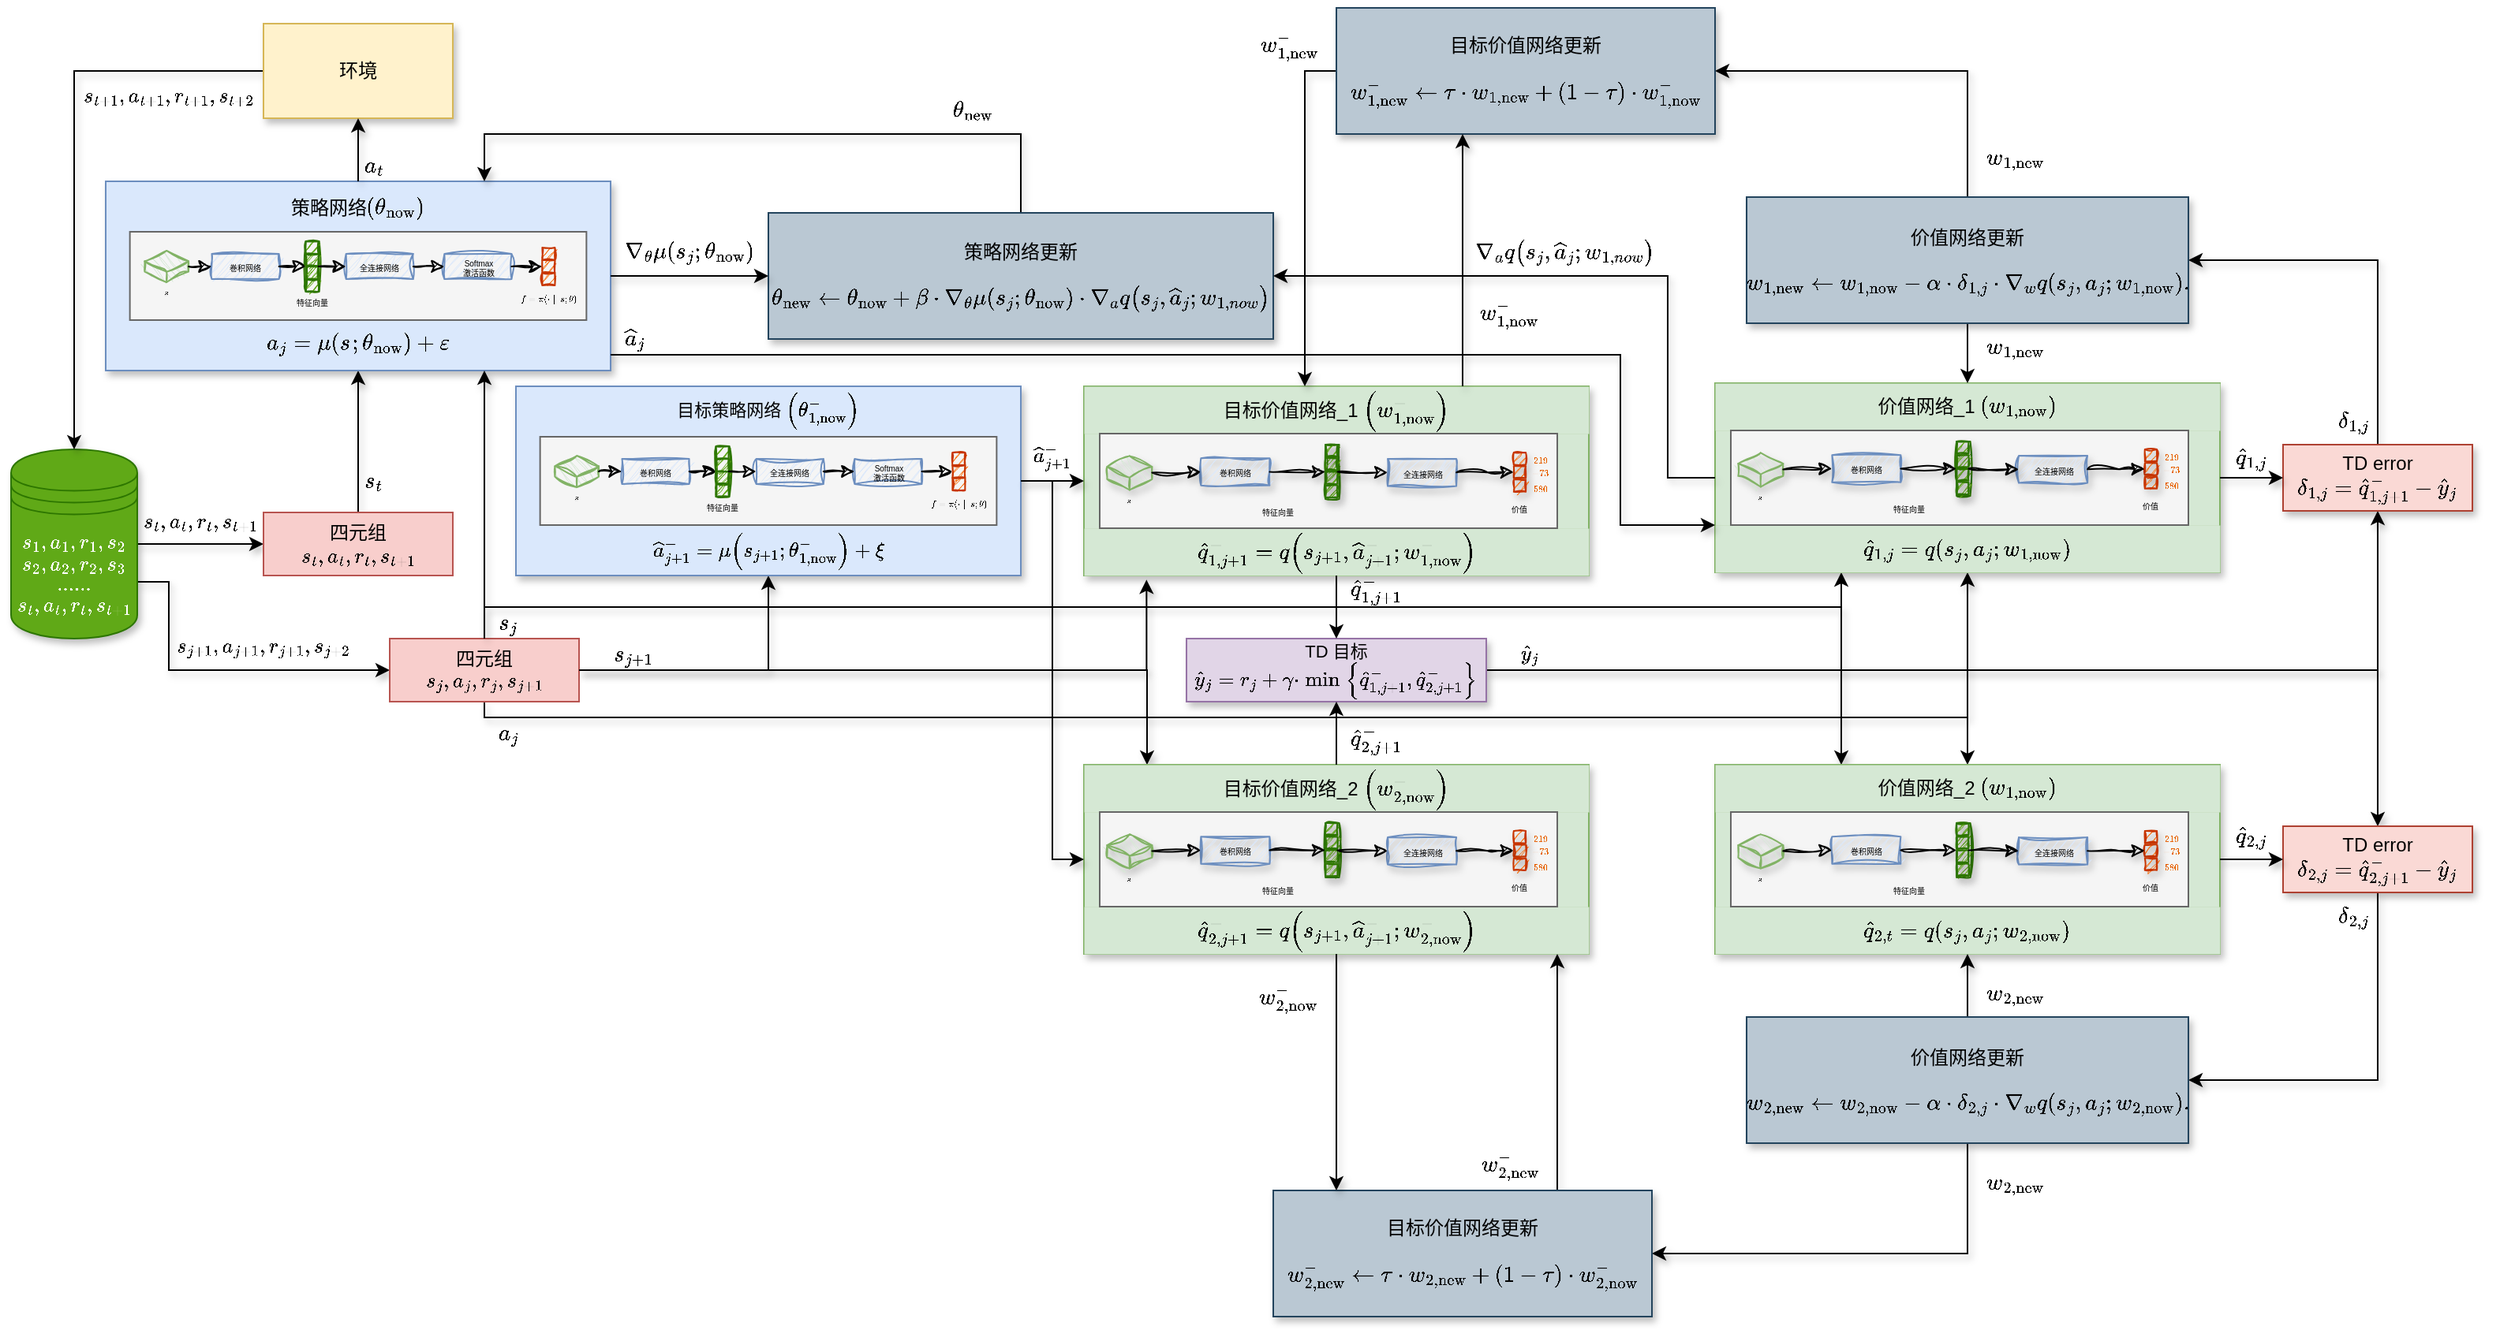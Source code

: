 <mxfile version="22.1.11" type="github" pages="3">
  <diagram name="第 1 页" id="EOz1U6gYO-YNxZWnHOJD">
    <mxGraphModel dx="862" dy="1812" grid="1" gridSize="10" guides="1" tooltips="1" connect="1" arrows="1" fold="1" page="1" pageScale="1" pageWidth="1169" pageHeight="827" math="1" shadow="0">
      <root>
        <mxCell id="0" />
        <mxCell id="1" parent="0" />
        <mxCell id="d5VmrL8W0093dUrV-Cdm-2" style="edgeStyle=orthogonalEdgeStyle;rounded=0;orthogonalLoop=1;jettySize=auto;html=1;shadow=1;" parent="1" source="d5VmrL8W0093dUrV-Cdm-1" edge="1">
          <mxGeometry relative="1" as="geometry">
            <mxPoint x="240" y="140" as="targetPoint" />
          </mxGeometry>
        </mxCell>
        <mxCell id="d5VmrL8W0093dUrV-Cdm-247" style="edgeStyle=orthogonalEdgeStyle;rounded=0;orthogonalLoop=1;jettySize=auto;html=1;exitX=1;exitY=0.7;exitDx=0;exitDy=0;entryX=0;entryY=0.5;entryDx=0;entryDy=0;shadow=1;" parent="1" source="d5VmrL8W0093dUrV-Cdm-1" target="d5VmrL8W0093dUrV-Cdm-212" edge="1">
          <mxGeometry relative="1" as="geometry">
            <Array as="points">
              <mxPoint x="180" y="164" />
              <mxPoint x="180" y="220" />
            </Array>
          </mxGeometry>
        </mxCell>
        <mxCell id="d5VmrL8W0093dUrV-Cdm-1" value="&lt;div style=&quot;font-size: 11px;&quot;&gt;&lt;font style=&quot;font-size: 11px;&quot;&gt;`s_1,a_1,r_1,s_{2}`&lt;/font&gt;&lt;/div&gt;&lt;div style=&quot;font-size: 11px;&quot;&gt;&lt;font style=&quot;font-size: 11px;&quot;&gt;`s_2,a_2,r_2,s_{3}`&lt;/font&gt;&lt;/div&gt;&lt;div style=&quot;font-size: 11px;&quot;&gt;&lt;font style=&quot;font-size: 11px;&quot;&gt;`......`&lt;br&gt;&lt;/font&gt;&lt;/div&gt;&lt;div style=&quot;font-size: 11px;&quot;&gt;&lt;font style=&quot;font-size: 11px;&quot;&gt;`s_t,a_t,r_t,s_{t+1}`&lt;/font&gt;&lt;/div&gt;" style="shape=datastore;whiteSpace=wrap;html=1;fillColor=#60a917;strokeColor=#2D7600;fontColor=#ffffff;shadow=1;" parent="1" vertex="1">
          <mxGeometry x="80" y="80" width="80" height="120" as="geometry" />
        </mxCell>
        <mxCell id="d5VmrL8W0093dUrV-Cdm-4" value="&lt;font style=&quot;font-size: 11px;&quot;&gt;`s_t,a_t,r_t,s_{t+1}`&lt;/font&gt;" style="text;strokeColor=none;align=center;fillColor=none;html=1;verticalAlign=middle;whiteSpace=wrap;rounded=0;shadow=1;" parent="1" vertex="1">
          <mxGeometry x="160" y="110" width="80" height="30" as="geometry" />
        </mxCell>
        <mxCell id="d5VmrL8W0093dUrV-Cdm-246" style="edgeStyle=orthogonalEdgeStyle;rounded=0;orthogonalLoop=1;jettySize=auto;html=1;shadow=1;" parent="1" source="d5VmrL8W0093dUrV-Cdm-5" target="d5VmrL8W0093dUrV-Cdm-37" edge="1">
          <mxGeometry relative="1" as="geometry">
            <Array as="points" />
          </mxGeometry>
        </mxCell>
        <mxCell id="d5VmrL8W0093dUrV-Cdm-5" value="&lt;div&gt;四元组&lt;/div&gt;&lt;div&gt;&lt;font style=&quot;font-size: 11px;&quot;&gt;`s_t,a_t,r_t,s_{t+1}`&lt;/font&gt;&lt;/div&gt;" style="rounded=0;whiteSpace=wrap;html=1;fillColor=#f8cecc;strokeColor=#b85450;" parent="1" vertex="1">
          <mxGeometry x="240" y="120" width="120" height="40" as="geometry" />
        </mxCell>
        <mxCell id="d5VmrL8W0093dUrV-Cdm-36" value="" style="group;fillColor=#d5e8d4;strokeColor=#82b366;" parent="1" vertex="1" connectable="0">
          <mxGeometry x="140" y="-90" width="320" height="120" as="geometry" />
        </mxCell>
        <mxCell id="d5VmrL8W0093dUrV-Cdm-37" value="&lt;div&gt;策略网络`(\theta_{\text{now}})`&lt;/div&gt;&lt;div&gt;&lt;br&gt;&lt;/div&gt;&lt;div&gt;&lt;br&gt;&lt;/div&gt;&lt;div&gt;&lt;br&gt;&lt;/div&gt;&lt;div&gt;&lt;br&gt;&lt;/div&gt;&lt;div&gt;&lt;br&gt;&lt;/div&gt;&lt;div&gt;`a_{j} = \mu(s_{};\theta_{\text{now}}) + \epsilon`&lt;br&gt;&lt;/div&gt;" style="rounded=0;whiteSpace=wrap;html=1;fillColor=#dae8fc;strokeColor=#6c8ebf;shadow=1;" parent="d5VmrL8W0093dUrV-Cdm-36" vertex="1">
          <mxGeometry width="320" height="120" as="geometry" />
        </mxCell>
        <mxCell id="d5VmrL8W0093dUrV-Cdm-38" value="" style="group" parent="d5VmrL8W0093dUrV-Cdm-36" vertex="1" connectable="0">
          <mxGeometry x="15.32" y="32" width="289.36" height="56" as="geometry" />
        </mxCell>
        <mxCell id="d5VmrL8W0093dUrV-Cdm-39" value="" style="rounded=0;whiteSpace=wrap;html=1;fillColor=#f5f5f5;fontColor=#333333;strokeColor=#666666;" parent="d5VmrL8W0093dUrV-Cdm-38" vertex="1">
          <mxGeometry width="289.36" height="56" as="geometry" />
        </mxCell>
        <mxCell id="d5VmrL8W0093dUrV-Cdm-40" value="" style="html=1;shape=mxgraph.basic.isocube;isoAngle=15;flipH=1;flipV=0;fillColor=#d5e8d4;strokeColor=#82b366;shadow=0;fontSize=5;sketch=1;curveFitting=1;jiggle=2;" parent="d5VmrL8W0093dUrV-Cdm-38" vertex="1">
          <mxGeometry x="9.36" y="12" width="27.853" height="20" as="geometry" />
        </mxCell>
        <mxCell id="d5VmrL8W0093dUrV-Cdm-41" value="巻积网络" style="rounded=0;whiteSpace=wrap;html=1;fillColor=#dae8fc;strokeColor=#6c8ebf;shadow=0;fontSize=5;sketch=1;curveFitting=1;jiggle=2;" parent="d5VmrL8W0093dUrV-Cdm-38" vertex="1">
          <mxGeometry x="51.913" y="14" width="42.553" height="16" as="geometry" />
        </mxCell>
        <mxCell id="d5VmrL8W0093dUrV-Cdm-42" style="rounded=0;orthogonalLoop=1;jettySize=auto;html=1;entryX=0;entryY=0.5;entryDx=0;entryDy=0;fontSize=5;sketch=1;curveFitting=1;jiggle=2;" parent="d5VmrL8W0093dUrV-Cdm-38" source="d5VmrL8W0093dUrV-Cdm-40" target="d5VmrL8W0093dUrV-Cdm-41" edge="1">
          <mxGeometry relative="1" as="geometry" />
        </mxCell>
        <mxCell id="d5VmrL8W0093dUrV-Cdm-43" value="全连接网络" style="rounded=0;whiteSpace=wrap;html=1;fillColor=#dae8fc;strokeColor=#6c8ebf;shadow=0;fontSize=5;sketch=1;curveFitting=1;jiggle=2;" parent="d5VmrL8W0093dUrV-Cdm-38" vertex="1">
          <mxGeometry x="137.02" y="14" width="42.553" height="16" as="geometry" />
        </mxCell>
        <mxCell id="d5VmrL8W0093dUrV-Cdm-44" value="`s`" style="text;strokeColor=none;align=center;fillColor=none;html=1;verticalAlign=middle;whiteSpace=wrap;rounded=0;shadow=0;fontSize=5;sketch=1;curveFitting=1;jiggle=2;" parent="d5VmrL8W0093dUrV-Cdm-38" vertex="1">
          <mxGeometry x="14.773" y="30" width="17.021" height="16" as="geometry" />
        </mxCell>
        <mxCell id="d5VmrL8W0093dUrV-Cdm-45" value="特征向量" style="text;strokeColor=none;align=center;fillColor=none;html=1;verticalAlign=middle;whiteSpace=wrap;rounded=0;shadow=0;fontSize=5;sketch=1;curveFitting=1;jiggle=2;" parent="d5VmrL8W0093dUrV-Cdm-38" vertex="1">
          <mxGeometry x="102.977" y="40" width="25.532" height="8" as="geometry" />
        </mxCell>
        <mxCell id="d5VmrL8W0093dUrV-Cdm-46" value="" style="group;fontSize=5;sketch=1;curveFitting=1;jiggle=2;" parent="d5VmrL8W0093dUrV-Cdm-38" vertex="1" connectable="0">
          <mxGeometry x="111.488" y="6" width="8.511" height="32" as="geometry" />
        </mxCell>
        <mxCell id="d5VmrL8W0093dUrV-Cdm-47" value="" style="group;fillColor=#60a917;strokeColor=#2D7600;fontColor=#ffffff;container=0;fontSize=5;sketch=1;curveFitting=1;jiggle=2;" parent="d5VmrL8W0093dUrV-Cdm-46" vertex="1" connectable="0">
          <mxGeometry width="8.511" height="32" as="geometry" />
        </mxCell>
        <mxCell id="d5VmrL8W0093dUrV-Cdm-48" value="" style="whiteSpace=wrap;html=1;aspect=fixed;fillColor=#60a917;fontColor=#ffffff;strokeColor=#2D7600;fontSize=5;sketch=1;curveFitting=1;jiggle=2;" parent="d5VmrL8W0093dUrV-Cdm-46" vertex="1">
          <mxGeometry width="8" height="8" as="geometry" />
        </mxCell>
        <mxCell id="d5VmrL8W0093dUrV-Cdm-49" value="" style="whiteSpace=wrap;html=1;aspect=fixed;fillColor=#60a917;fontColor=#ffffff;strokeColor=#2D7600;fontSize=5;sketch=1;curveFitting=1;jiggle=2;" parent="d5VmrL8W0093dUrV-Cdm-46" vertex="1">
          <mxGeometry y="8" width="8" height="8" as="geometry" />
        </mxCell>
        <mxCell id="d5VmrL8W0093dUrV-Cdm-50" style="edgeStyle=orthogonalEdgeStyle;rounded=0;orthogonalLoop=1;jettySize=auto;html=1;exitX=0.5;exitY=0;exitDx=0;exitDy=0;sketch=1;curveFitting=1;jiggle=2;" parent="d5VmrL8W0093dUrV-Cdm-46" source="d5VmrL8W0093dUrV-Cdm-51" edge="1">
          <mxGeometry relative="1" as="geometry">
            <mxPoint x="4.035" y="16.047" as="targetPoint" />
          </mxGeometry>
        </mxCell>
        <mxCell id="d5VmrL8W0093dUrV-Cdm-51" value="" style="whiteSpace=wrap;html=1;aspect=fixed;fillColor=#60a917;fontColor=#ffffff;strokeColor=#2D7600;fontSize=5;sketch=1;curveFitting=1;jiggle=2;" parent="d5VmrL8W0093dUrV-Cdm-46" vertex="1">
          <mxGeometry y="16" width="8" height="8" as="geometry" />
        </mxCell>
        <mxCell id="d5VmrL8W0093dUrV-Cdm-52" value="" style="whiteSpace=wrap;html=1;aspect=fixed;fillColor=#60a917;fontColor=#ffffff;strokeColor=#2D7600;fontSize=5;sketch=1;curveFitting=1;jiggle=2;" parent="d5VmrL8W0093dUrV-Cdm-46" vertex="1">
          <mxGeometry y="24" width="8" height="8" as="geometry" />
        </mxCell>
        <mxCell id="d5VmrL8W0093dUrV-Cdm-53" style="rounded=0;orthogonalLoop=1;jettySize=auto;html=1;entryX=0;entryY=0;entryDx=0;entryDy=0;sketch=1;curveFitting=1;jiggle=2;" parent="d5VmrL8W0093dUrV-Cdm-38" source="d5VmrL8W0093dUrV-Cdm-41" target="d5VmrL8W0093dUrV-Cdm-51" edge="1">
          <mxGeometry relative="1" as="geometry" />
        </mxCell>
        <mxCell id="d5VmrL8W0093dUrV-Cdm-54" style="rounded=0;orthogonalLoop=1;jettySize=auto;html=1;entryX=0;entryY=0.5;entryDx=0;entryDy=0;fontSize=5;sketch=1;curveFitting=1;jiggle=2;exitX=1;exitY=0;exitDx=0;exitDy=0;" parent="d5VmrL8W0093dUrV-Cdm-38" source="d5VmrL8W0093dUrV-Cdm-51" target="d5VmrL8W0093dUrV-Cdm-43" edge="1">
          <mxGeometry relative="1" as="geometry" />
        </mxCell>
        <mxCell id="d5VmrL8W0093dUrV-Cdm-55" value="&lt;div&gt;Softmax&lt;/div&gt;&lt;div&gt;激活函数&lt;br&gt;&lt;/div&gt;" style="rounded=0;whiteSpace=wrap;html=1;fillColor=#dae8fc;strokeColor=#6c8ebf;shadow=0;fontSize=5;sketch=1;curveFitting=1;jiggle=2;" parent="d5VmrL8W0093dUrV-Cdm-38" vertex="1">
          <mxGeometry x="199.36" y="14" width="42.553" height="16" as="geometry" />
        </mxCell>
        <mxCell id="d5VmrL8W0093dUrV-Cdm-56" style="rounded=0;orthogonalLoop=1;jettySize=auto;html=1;entryX=0;entryY=0.5;entryDx=0;entryDy=0;sketch=1;curveFitting=1;jiggle=2;" parent="d5VmrL8W0093dUrV-Cdm-38" source="d5VmrL8W0093dUrV-Cdm-43" target="d5VmrL8W0093dUrV-Cdm-55" edge="1">
          <mxGeometry relative="1" as="geometry" />
        </mxCell>
        <mxCell id="d5VmrL8W0093dUrV-Cdm-57" value="" style="whiteSpace=wrap;html=1;aspect=fixed;fillColor=#fa6800;strokeColor=#C73500;fontSize=5;sketch=1;curveFitting=1;jiggle=2;fontColor=#000000;" parent="d5VmrL8W0093dUrV-Cdm-38" vertex="1">
          <mxGeometry x="261.358" y="10" width="8" height="8" as="geometry" />
        </mxCell>
        <mxCell id="d5VmrL8W0093dUrV-Cdm-58" style="edgeStyle=orthogonalEdgeStyle;rounded=0;orthogonalLoop=1;jettySize=auto;html=1;exitX=0.5;exitY=0;exitDx=0;exitDy=0;fillColor=#fa6800;strokeColor=#C73500;sketch=1;curveFitting=1;jiggle=2;" parent="d5VmrL8W0093dUrV-Cdm-38" source="d5VmrL8W0093dUrV-Cdm-59" edge="1">
          <mxGeometry relative="1" as="geometry">
            <mxPoint x="265.393" y="18.047" as="targetPoint" />
          </mxGeometry>
        </mxCell>
        <mxCell id="d5VmrL8W0093dUrV-Cdm-59" value="" style="whiteSpace=wrap;html=1;aspect=fixed;fillColor=#fa6800;strokeColor=#C73500;fontSize=5;sketch=1;curveFitting=1;jiggle=2;fontColor=#000000;" parent="d5VmrL8W0093dUrV-Cdm-38" vertex="1">
          <mxGeometry x="261.358" y="18" width="8" height="8" as="geometry" />
        </mxCell>
        <mxCell id="d5VmrL8W0093dUrV-Cdm-60" style="rounded=0;orthogonalLoop=1;jettySize=auto;html=1;entryX=0;entryY=0.5;entryDx=0;entryDy=0;sketch=1;curveFitting=1;jiggle=2;" parent="d5VmrL8W0093dUrV-Cdm-38" source="d5VmrL8W0093dUrV-Cdm-55" target="d5VmrL8W0093dUrV-Cdm-59" edge="1">
          <mxGeometry relative="1" as="geometry" />
        </mxCell>
        <mxCell id="d5VmrL8W0093dUrV-Cdm-61" value="" style="whiteSpace=wrap;html=1;aspect=fixed;fillColor=#fa6800;strokeColor=#C73500;fontSize=5;sketch=1;curveFitting=1;jiggle=2;fontColor=#000000;" parent="d5VmrL8W0093dUrV-Cdm-38" vertex="1">
          <mxGeometry x="261.358" y="26" width="8" height="8" as="geometry" />
        </mxCell>
        <mxCell id="d5VmrL8W0093dUrV-Cdm-62" value="`f=\pi(\cdot |&amp;nbsp; s;\theta)`" style="text;strokeColor=none;align=center;fillColor=none;html=1;verticalAlign=middle;whiteSpace=wrap;rounded=0;shadow=0;fontSize=5;sketch=1;curveFitting=1;jiggle=2;" parent="d5VmrL8W0093dUrV-Cdm-38" vertex="1">
          <mxGeometry x="246.36" y="38" width="36.77" height="8" as="geometry" />
        </mxCell>
        <mxCell id="d5VmrL8W0093dUrV-Cdm-64" value="`s_{t}`" style="text;strokeColor=none;align=center;fillColor=none;html=1;verticalAlign=middle;whiteSpace=wrap;rounded=0;" parent="1" vertex="1">
          <mxGeometry x="300" y="90" width="20" height="20" as="geometry" />
        </mxCell>
        <mxCell id="d5VmrL8W0093dUrV-Cdm-65" value="&amp;nbsp;" style="text;whiteSpace=wrap;html=1;" parent="1" vertex="1">
          <mxGeometry x="710" y="300" width="40" height="40" as="geometry" />
        </mxCell>
        <mxCell id="d5VmrL8W0093dUrV-Cdm-68" style="edgeStyle=orthogonalEdgeStyle;rounded=0;orthogonalLoop=1;jettySize=auto;html=1;shadow=1;" parent="1" source="d5VmrL8W0093dUrV-Cdm-66" target="d5VmrL8W0093dUrV-Cdm-1" edge="1">
          <mxGeometry relative="1" as="geometry" />
        </mxCell>
        <mxCell id="d5VmrL8W0093dUrV-Cdm-66" value="环境" style="rounded=0;whiteSpace=wrap;html=1;fillColor=#fff2cc;strokeColor=#d6b656;shadow=1;" parent="1" vertex="1">
          <mxGeometry x="240" y="-190" width="120" height="60" as="geometry" />
        </mxCell>
        <mxCell id="d5VmrL8W0093dUrV-Cdm-67" style="edgeStyle=orthogonalEdgeStyle;rounded=0;orthogonalLoop=1;jettySize=auto;html=1;shadow=1;" parent="1" source="d5VmrL8W0093dUrV-Cdm-37" target="d5VmrL8W0093dUrV-Cdm-66" edge="1">
          <mxGeometry relative="1" as="geometry" />
        </mxCell>
        <mxCell id="d5VmrL8W0093dUrV-Cdm-69" value="`a_t`" style="text;strokeColor=none;align=center;fillColor=none;html=1;verticalAlign=middle;whiteSpace=wrap;rounded=0;" parent="1" vertex="1">
          <mxGeometry x="300" y="-110" width="20" height="20" as="geometry" />
        </mxCell>
        <mxCell id="d5VmrL8W0093dUrV-Cdm-70" value="&lt;font style=&quot;font-size: 11px;&quot;&gt;`s_{t+1},a_{t+1},r_{t+1},s_{t+2}`&lt;/font&gt;" style="text;strokeColor=none;align=center;fillColor=none;html=1;verticalAlign=middle;whiteSpace=wrap;rounded=0;" parent="1" vertex="1">
          <mxGeometry x="120" y="-160" width="120" height="30" as="geometry" />
        </mxCell>
        <mxCell id="d5VmrL8W0093dUrV-Cdm-279" style="edgeStyle=orthogonalEdgeStyle;rounded=0;orthogonalLoop=1;jettySize=auto;html=1;shadow=1;" parent="1" source="d5VmrL8W0093dUrV-Cdm-212" target="d5VmrL8W0093dUrV-Cdm-253" edge="1">
          <mxGeometry relative="1" as="geometry">
            <Array as="points">
              <mxPoint x="560" y="220" />
            </Array>
          </mxGeometry>
        </mxCell>
        <mxCell id="d5VmrL8W0093dUrV-Cdm-290" style="edgeStyle=orthogonalEdgeStyle;rounded=0;orthogonalLoop=1;jettySize=auto;html=1;shadow=1;" parent="1" source="d5VmrL8W0093dUrV-Cdm-212" target="d5VmrL8W0093dUrV-Cdm-217" edge="1">
          <mxGeometry relative="1" as="geometry">
            <Array as="points">
              <mxPoint x="800" y="220" />
            </Array>
          </mxGeometry>
        </mxCell>
        <mxCell id="d5VmrL8W0093dUrV-Cdm-389" style="edgeStyle=orthogonalEdgeStyle;rounded=0;orthogonalLoop=1;jettySize=auto;html=1;entryX=0.25;entryY=1;entryDx=0;entryDy=0;" parent="1" source="d5VmrL8W0093dUrV-Cdm-212" target="d5VmrL8W0093dUrV-Cdm-301" edge="1">
          <mxGeometry relative="1" as="geometry">
            <Array as="points">
              <mxPoint x="380" y="180" />
              <mxPoint x="1240" y="180" />
            </Array>
          </mxGeometry>
        </mxCell>
        <mxCell id="d5VmrL8W0093dUrV-Cdm-390" style="edgeStyle=orthogonalEdgeStyle;rounded=0;orthogonalLoop=1;jettySize=auto;html=1;entryX=0.25;entryY=0;entryDx=0;entryDy=0;shadow=1;" parent="1" source="d5VmrL8W0093dUrV-Cdm-212" target="d5VmrL8W0093dUrV-Cdm-334" edge="1">
          <mxGeometry relative="1" as="geometry">
            <Array as="points">
              <mxPoint x="380" y="180" />
              <mxPoint x="1240" y="180" />
            </Array>
          </mxGeometry>
        </mxCell>
        <mxCell id="d5VmrL8W0093dUrV-Cdm-392" style="edgeStyle=orthogonalEdgeStyle;rounded=0;orthogonalLoop=1;jettySize=auto;html=1;" parent="1" source="d5VmrL8W0093dUrV-Cdm-212" target="d5VmrL8W0093dUrV-Cdm-334" edge="1">
          <mxGeometry relative="1" as="geometry">
            <Array as="points">
              <mxPoint x="380" y="250" />
              <mxPoint x="1320" y="250" />
            </Array>
          </mxGeometry>
        </mxCell>
        <mxCell id="d5VmrL8W0093dUrV-Cdm-393" style="edgeStyle=orthogonalEdgeStyle;rounded=0;orthogonalLoop=1;jettySize=auto;html=1;entryX=0.5;entryY=1;entryDx=0;entryDy=0;shadow=1;" parent="1" source="d5VmrL8W0093dUrV-Cdm-212" target="d5VmrL8W0093dUrV-Cdm-303" edge="1">
          <mxGeometry relative="1" as="geometry">
            <Array as="points">
              <mxPoint x="380" y="250" />
              <mxPoint x="1320" y="250" />
            </Array>
          </mxGeometry>
        </mxCell>
        <mxCell id="d5VmrL8W0093dUrV-Cdm-212" value="&lt;div&gt;四元组&lt;/div&gt;&lt;div&gt;&lt;font style=&quot;font-size: 11px;&quot;&gt;`s_{j},a_{j},r_{j},s_{j+1}`&lt;/font&gt;&lt;/div&gt;" style="rounded=0;whiteSpace=wrap;html=1;fillColor=#f8cecc;strokeColor=#b85450;" parent="1" vertex="1">
          <mxGeometry x="320" y="200" width="120" height="40" as="geometry" />
        </mxCell>
        <mxCell id="d5VmrL8W0093dUrV-Cdm-214" value="" style="group" parent="1" vertex="1" connectable="0">
          <mxGeometry x="760" y="40" width="320" height="120" as="geometry" />
        </mxCell>
        <mxCell id="d5VmrL8W0093dUrV-Cdm-95" value="" style="rounded=0;whiteSpace=wrap;html=1;shadow=1;fillColor=#d5e8d4;strokeColor=#82b366;" parent="d5VmrL8W0093dUrV-Cdm-214" vertex="1">
          <mxGeometry width="320" height="120" as="geometry" />
        </mxCell>
        <mxCell id="d5VmrL8W0093dUrV-Cdm-97" value="目标价值网络_1 `(w_{1,\text{now}} ^ -)`" style="rounded=0;whiteSpace=wrap;html=1;fillColor=#d5e8d4;strokeColor=#82b366;strokeWidth=0;shadow=0;" parent="d5VmrL8W0093dUrV-Cdm-214" vertex="1">
          <mxGeometry width="320" height="30" as="geometry" />
        </mxCell>
        <mxCell id="d5VmrL8W0093dUrV-Cdm-98" value="&lt;div&gt;`\hat{q}_{1,j+1}^- = q(s_{j+1},\hat{a}_{j+1}^- ;w_{1,\text{now}} ^ - )`&lt;br&gt;&lt;/div&gt;" style="rounded=0;whiteSpace=wrap;html=1;fillColor=#d5e8d4;strokeColor=#82b366;strokeWidth=0;shadow=0;" parent="d5VmrL8W0093dUrV-Cdm-214" vertex="1">
          <mxGeometry y="90" width="320" height="30" as="geometry" />
        </mxCell>
        <mxCell id="d5VmrL8W0093dUrV-Cdm-179" value="" style="group" parent="d5VmrL8W0093dUrV-Cdm-214" vertex="1" connectable="0">
          <mxGeometry x="10" y="30" width="290" height="60" as="geometry" />
        </mxCell>
        <mxCell id="d5VmrL8W0093dUrV-Cdm-99" value="" style="rounded=0;whiteSpace=wrap;html=1;fillColor=#f5f5f5;fontColor=#333333;strokeColor=#666666;strokeWidth=1;shadow=0;" parent="d5VmrL8W0093dUrV-Cdm-179" vertex="1">
          <mxGeometry width="290" height="60" as="geometry" />
        </mxCell>
        <mxCell id="d5VmrL8W0093dUrV-Cdm-152" value="" style="group" parent="d5VmrL8W0093dUrV-Cdm-179" vertex="1" connectable="0">
          <mxGeometry x="4.68" y="7" width="280" height="46" as="geometry" />
        </mxCell>
        <mxCell id="d5VmrL8W0093dUrV-Cdm-100" value="" style="html=1;shape=mxgraph.basic.isocube;isoAngle=15;flipH=1;flipV=0;fillColor=#d5e8d4;strokeColor=#82b366;shadow=1;fontSize=5;sketch=1;curveFitting=1;jiggle=2;" parent="d5VmrL8W0093dUrV-Cdm-152" vertex="1">
          <mxGeometry y="7.184" width="28.487" height="21.565" as="geometry" />
        </mxCell>
        <mxCell id="d5VmrL8W0093dUrV-Cdm-101" value="巻积网络" style="rounded=0;whiteSpace=wrap;html=1;fillColor=#dae8fc;strokeColor=#6c8ebf;shadow=1;fontSize=5;sketch=1;curveFitting=1;jiggle=2;" parent="d5VmrL8W0093dUrV-Cdm-152" vertex="1">
          <mxGeometry x="59.483" y="8.626" width="43.522" height="17.252" as="geometry" />
        </mxCell>
        <mxCell id="d5VmrL8W0093dUrV-Cdm-102" style="rounded=0;orthogonalLoop=1;jettySize=auto;html=1;entryX=0;entryY=0.5;entryDx=0;entryDy=0;fontSize=5;sketch=1;curveFitting=1;jiggle=2;shadow=1;" parent="d5VmrL8W0093dUrV-Cdm-152" source="d5VmrL8W0093dUrV-Cdm-100" target="d5VmrL8W0093dUrV-Cdm-101" edge="1">
          <mxGeometry relative="1" as="geometry" />
        </mxCell>
        <mxCell id="d5VmrL8W0093dUrV-Cdm-103" value="全连接网络" style="rounded=0;whiteSpace=wrap;html=1;fillColor=#dae8fc;strokeColor=#6c8ebf;shadow=1;fontSize=5;sketch=1;curveFitting=1;jiggle=2;" parent="d5VmrL8W0093dUrV-Cdm-152" vertex="1">
          <mxGeometry x="177.857" y="9.048" width="43.522" height="17.252" as="geometry" />
        </mxCell>
        <mxCell id="d5VmrL8W0093dUrV-Cdm-104" value="`s`" style="text;strokeColor=none;align=center;fillColor=none;html=1;verticalAlign=middle;whiteSpace=wrap;rounded=0;shadow=1;fontSize=5;sketch=1;curveFitting=1;jiggle=2;" parent="d5VmrL8W0093dUrV-Cdm-152" vertex="1">
          <mxGeometry x="5.536" y="26.592" width="17.409" height="17.252" as="geometry" />
        </mxCell>
        <mxCell id="d5VmrL8W0093dUrV-Cdm-105" value="特征向量" style="text;strokeColor=none;align=center;fillColor=none;html=1;verticalAlign=middle;whiteSpace=wrap;rounded=0;shadow=1;fontSize=5;sketch=1;curveFitting=1;jiggle=2;" parent="d5VmrL8W0093dUrV-Cdm-152" vertex="1">
          <mxGeometry x="95.748" y="37.374" width="26.113" height="8.626" as="geometry" />
        </mxCell>
        <mxCell id="d5VmrL8W0093dUrV-Cdm-106" value="" style="group;fontSize=5;sketch=1;curveFitting=1;jiggle=2;shadow=1;" parent="d5VmrL8W0093dUrV-Cdm-152" vertex="1" connectable="0">
          <mxGeometry x="138.397" width="8.704" height="34.503" as="geometry" />
        </mxCell>
        <mxCell id="d5VmrL8W0093dUrV-Cdm-107" value="" style="group;fillColor=#60a917;strokeColor=#2D7600;fontColor=#ffffff;container=0;fontSize=5;sketch=1;curveFitting=1;jiggle=2;shadow=1;" parent="d5VmrL8W0093dUrV-Cdm-106" vertex="1" connectable="0">
          <mxGeometry width="8.704" height="34.503" as="geometry" />
        </mxCell>
        <mxCell id="d5VmrL8W0093dUrV-Cdm-108" value="" style="whiteSpace=wrap;html=1;aspect=fixed;fillColor=#60a917;fontColor=#ffffff;strokeColor=#2D7600;fontSize=5;sketch=1;curveFitting=1;jiggle=2;shadow=1;" parent="d5VmrL8W0093dUrV-Cdm-106" vertex="1">
          <mxGeometry width="7.623" height="7.623" as="geometry" />
        </mxCell>
        <mxCell id="d5VmrL8W0093dUrV-Cdm-109" value="" style="whiteSpace=wrap;html=1;aspect=fixed;fillColor=#60a917;fontColor=#ffffff;strokeColor=#2D7600;fontSize=5;sketch=1;curveFitting=1;jiggle=2;shadow=1;" parent="d5VmrL8W0093dUrV-Cdm-106" vertex="1">
          <mxGeometry y="8.626" width="7.623" height="7.623" as="geometry" />
        </mxCell>
        <mxCell id="d5VmrL8W0093dUrV-Cdm-110" style="edgeStyle=orthogonalEdgeStyle;rounded=0;orthogonalLoop=1;jettySize=auto;html=1;exitX=0.5;exitY=0;exitDx=0;exitDy=0;sketch=1;curveFitting=1;jiggle=2;shadow=1;" parent="d5VmrL8W0093dUrV-Cdm-106" source="d5VmrL8W0093dUrV-Cdm-111" edge="1">
          <mxGeometry relative="1" as="geometry">
            <mxPoint x="4.127" y="17.302" as="targetPoint" />
          </mxGeometry>
        </mxCell>
        <mxCell id="d5VmrL8W0093dUrV-Cdm-111" value="" style="whiteSpace=wrap;html=1;aspect=fixed;fillColor=#60a917;fontColor=#ffffff;strokeColor=#2D7600;fontSize=5;sketch=1;curveFitting=1;jiggle=2;shadow=1;" parent="d5VmrL8W0093dUrV-Cdm-106" vertex="1">
          <mxGeometry y="17.252" width="7.623" height="7.623" as="geometry" />
        </mxCell>
        <mxCell id="d5VmrL8W0093dUrV-Cdm-112" value="" style="whiteSpace=wrap;html=1;aspect=fixed;fillColor=#60a917;fontColor=#ffffff;strokeColor=#2D7600;fontSize=5;sketch=1;curveFitting=1;jiggle=2;shadow=1;" parent="d5VmrL8W0093dUrV-Cdm-106" vertex="1">
          <mxGeometry y="25.877" width="7.623" height="7.623" as="geometry" />
        </mxCell>
        <mxCell id="d5VmrL8W0093dUrV-Cdm-113" style="rounded=0;orthogonalLoop=1;jettySize=auto;html=1;entryX=0;entryY=0;entryDx=0;entryDy=0;sketch=1;curveFitting=1;jiggle=2;shadow=1;" parent="d5VmrL8W0093dUrV-Cdm-152" source="d5VmrL8W0093dUrV-Cdm-101" target="d5VmrL8W0093dUrV-Cdm-111" edge="1">
          <mxGeometry relative="1" as="geometry" />
        </mxCell>
        <mxCell id="d5VmrL8W0093dUrV-Cdm-114" style="rounded=0;orthogonalLoop=1;jettySize=auto;html=1;entryX=0;entryY=0.5;entryDx=0;entryDy=0;fontSize=5;sketch=1;curveFitting=1;jiggle=2;exitX=1;exitY=0;exitDx=0;exitDy=0;shadow=1;" parent="d5VmrL8W0093dUrV-Cdm-152" source="d5VmrL8W0093dUrV-Cdm-111" target="d5VmrL8W0093dUrV-Cdm-103" edge="1">
          <mxGeometry relative="1" as="geometry" />
        </mxCell>
        <mxCell id="d5VmrL8W0093dUrV-Cdm-115" value="" style="whiteSpace=wrap;html=1;aspect=fixed;fillColor=#fa6800;strokeColor=#C73500;fontSize=5;sketch=1;curveFitting=1;jiggle=2;fontColor=#000000;shadow=1;" parent="d5VmrL8W0093dUrV-Cdm-152" vertex="1">
          <mxGeometry x="257.733" y="5.027" width="7.623" height="7.623" as="geometry" />
        </mxCell>
        <mxCell id="d5VmrL8W0093dUrV-Cdm-116" style="edgeStyle=orthogonalEdgeStyle;rounded=0;orthogonalLoop=1;jettySize=auto;html=1;exitX=0.5;exitY=0;exitDx=0;exitDy=0;fillColor=#fa6800;strokeColor=#C73500;sketch=1;curveFitting=1;jiggle=2;shadow=1;" parent="d5VmrL8W0093dUrV-Cdm-152" source="d5VmrL8W0093dUrV-Cdm-117" edge="1">
          <mxGeometry relative="1" as="geometry">
            <mxPoint x="261.86" y="13.703" as="targetPoint" />
          </mxGeometry>
        </mxCell>
        <mxCell id="d5VmrL8W0093dUrV-Cdm-117" value="" style="whiteSpace=wrap;html=1;aspect=fixed;fillColor=#fa6800;strokeColor=#C73500;fontSize=5;sketch=1;curveFitting=1;jiggle=2;fontColor=#000000;shadow=1;" parent="d5VmrL8W0093dUrV-Cdm-152" vertex="1">
          <mxGeometry x="257.733" y="13.653" width="7.623" height="7.623" as="geometry" />
        </mxCell>
        <mxCell id="d5VmrL8W0093dUrV-Cdm-118" style="edgeStyle=orthogonalEdgeStyle;rounded=0;orthogonalLoop=1;jettySize=auto;html=1;entryX=0;entryY=0.5;entryDx=0;entryDy=0;sketch=1;curveFitting=1;jiggle=2;shadow=1;" parent="d5VmrL8W0093dUrV-Cdm-152" source="d5VmrL8W0093dUrV-Cdm-103" target="d5VmrL8W0093dUrV-Cdm-117" edge="1">
          <mxGeometry relative="1" as="geometry" />
        </mxCell>
        <mxCell id="d5VmrL8W0093dUrV-Cdm-119" value="" style="whiteSpace=wrap;html=1;aspect=fixed;fillColor=#fa6800;strokeColor=#C73500;fontSize=5;sketch=1;curveFitting=1;jiggle=2;fontColor=#000000;shadow=1;" parent="d5VmrL8W0093dUrV-Cdm-152" vertex="1">
          <mxGeometry x="257.733" y="22.279" width="7.623" height="7.623" as="geometry" />
        </mxCell>
        <mxCell id="d5VmrL8W0093dUrV-Cdm-120" value="价值" style="text;strokeColor=none;align=center;fillColor=none;html=1;verticalAlign=middle;whiteSpace=wrap;rounded=0;shadow=1;fontSize=5;sketch=1;curveFitting=1;jiggle=2;" parent="d5VmrL8W0093dUrV-Cdm-152" vertex="1">
          <mxGeometry x="254.489" y="35.213" width="14.383" height="8.624" as="geometry" />
        </mxCell>
        <mxCell id="d5VmrL8W0093dUrV-Cdm-121" value="&lt;font color=&quot;#e66100&quot;&gt;`219`&lt;/font&gt;" style="text;strokeColor=none;align=center;fillColor=none;html=1;verticalAlign=middle;whiteSpace=wrap;rounded=0;shadow=1;fontSize=5;sketch=1;curveFitting=1;jiggle=2;" parent="d5VmrL8W0093dUrV-Cdm-152" vertex="1">
          <mxGeometry x="269.119" y="4.741" width="10.881" height="8.624" as="geometry" />
        </mxCell>
        <mxCell id="d5VmrL8W0093dUrV-Cdm-122" value="&lt;font color=&quot;#e66100&quot;&gt;`-73`&lt;/font&gt;" style="text;strokeColor=none;align=center;fillColor=none;html=1;verticalAlign=middle;whiteSpace=wrap;rounded=0;shadow=1;fontSize=5;sketch=1;curveFitting=1;jiggle=2;" parent="d5VmrL8W0093dUrV-Cdm-152" vertex="1">
          <mxGeometry x="269.119" y="13.366" width="10.881" height="8.624" as="geometry" />
        </mxCell>
        <mxCell id="d5VmrL8W0093dUrV-Cdm-123" value="&lt;font color=&quot;#e66100&quot;&gt;`580`&lt;/font&gt;" style="text;strokeColor=none;align=center;fillColor=none;html=1;verticalAlign=middle;whiteSpace=wrap;rounded=0;shadow=1;fontSize=5;sketch=1;curveFitting=1;jiggle=2;" parent="d5VmrL8W0093dUrV-Cdm-152" vertex="1">
          <mxGeometry x="269.119" y="22.282" width="10.881" height="8.624" as="geometry" />
        </mxCell>
        <mxCell id="d5VmrL8W0093dUrV-Cdm-215" value="" style="group" parent="1" vertex="1" connectable="0">
          <mxGeometry x="760" y="280" width="320" height="120" as="geometry" />
        </mxCell>
        <mxCell id="d5VmrL8W0093dUrV-Cdm-216" value="" style="rounded=0;whiteSpace=wrap;html=1;shadow=1;fillColor=#d5e8d4;strokeColor=#82b366;" parent="d5VmrL8W0093dUrV-Cdm-215" vertex="1">
          <mxGeometry width="320" height="120" as="geometry" />
        </mxCell>
        <mxCell id="d5VmrL8W0093dUrV-Cdm-217" value="目标价值网络_2 `(w_{2,\text{now}} ^ -)`" style="rounded=0;whiteSpace=wrap;html=1;fillColor=#d5e8d4;strokeColor=#82b366;strokeWidth=0;shadow=0;" parent="d5VmrL8W0093dUrV-Cdm-215" vertex="1">
          <mxGeometry width="320" height="30" as="geometry" />
        </mxCell>
        <mxCell id="d5VmrL8W0093dUrV-Cdm-218" value="&lt;div&gt;`\hat{q}_{2,j+1}^- = q(s_{j+1},\hat{a}_{j+1}^- ;w_{2,\text{now}} ^ - )`&lt;br&gt;&lt;/div&gt;" style="rounded=0;whiteSpace=wrap;html=1;fillColor=#d5e8d4;strokeColor=#82b366;strokeWidth=0;shadow=0;" parent="d5VmrL8W0093dUrV-Cdm-215" vertex="1">
          <mxGeometry y="90" width="320" height="30" as="geometry" />
        </mxCell>
        <mxCell id="d5VmrL8W0093dUrV-Cdm-219" value="" style="group" parent="d5VmrL8W0093dUrV-Cdm-215" vertex="1" connectable="0">
          <mxGeometry x="10" y="30" width="290" height="60" as="geometry" />
        </mxCell>
        <mxCell id="d5VmrL8W0093dUrV-Cdm-220" value="" style="rounded=0;whiteSpace=wrap;html=1;fillColor=#f5f5f5;fontColor=#333333;strokeColor=#666666;strokeWidth=1;shadow=0;" parent="d5VmrL8W0093dUrV-Cdm-219" vertex="1">
          <mxGeometry width="290" height="60" as="geometry" />
        </mxCell>
        <mxCell id="d5VmrL8W0093dUrV-Cdm-221" value="" style="group" parent="d5VmrL8W0093dUrV-Cdm-219" vertex="1" connectable="0">
          <mxGeometry x="4.68" y="7" width="280" height="46" as="geometry" />
        </mxCell>
        <mxCell id="d5VmrL8W0093dUrV-Cdm-222" value="" style="html=1;shape=mxgraph.basic.isocube;isoAngle=15;flipH=1;flipV=0;fillColor=#d5e8d4;strokeColor=#82b366;shadow=1;fontSize=5;sketch=1;curveFitting=1;jiggle=2;" parent="d5VmrL8W0093dUrV-Cdm-221" vertex="1">
          <mxGeometry y="7.184" width="28.487" height="21.565" as="geometry" />
        </mxCell>
        <mxCell id="d5VmrL8W0093dUrV-Cdm-223" value="巻积网络" style="rounded=0;whiteSpace=wrap;html=1;fillColor=#dae8fc;strokeColor=#6c8ebf;shadow=1;fontSize=5;sketch=1;curveFitting=1;jiggle=2;" parent="d5VmrL8W0093dUrV-Cdm-221" vertex="1">
          <mxGeometry x="59.483" y="8.626" width="43.522" height="17.252" as="geometry" />
        </mxCell>
        <mxCell id="d5VmrL8W0093dUrV-Cdm-224" style="rounded=0;orthogonalLoop=1;jettySize=auto;html=1;entryX=0;entryY=0.5;entryDx=0;entryDy=0;fontSize=5;sketch=1;curveFitting=1;jiggle=2;shadow=1;" parent="d5VmrL8W0093dUrV-Cdm-221" source="d5VmrL8W0093dUrV-Cdm-222" target="d5VmrL8W0093dUrV-Cdm-223" edge="1">
          <mxGeometry relative="1" as="geometry" />
        </mxCell>
        <mxCell id="d5VmrL8W0093dUrV-Cdm-225" value="全连接网络" style="rounded=0;whiteSpace=wrap;html=1;fillColor=#dae8fc;strokeColor=#6c8ebf;shadow=1;fontSize=5;sketch=1;curveFitting=1;jiggle=2;" parent="d5VmrL8W0093dUrV-Cdm-221" vertex="1">
          <mxGeometry x="177.857" y="9.048" width="43.522" height="17.252" as="geometry" />
        </mxCell>
        <mxCell id="d5VmrL8W0093dUrV-Cdm-226" value="`s`" style="text;strokeColor=none;align=center;fillColor=none;html=1;verticalAlign=middle;whiteSpace=wrap;rounded=0;shadow=1;fontSize=5;sketch=1;curveFitting=1;jiggle=2;" parent="d5VmrL8W0093dUrV-Cdm-221" vertex="1">
          <mxGeometry x="5.536" y="26.592" width="17.409" height="17.252" as="geometry" />
        </mxCell>
        <mxCell id="d5VmrL8W0093dUrV-Cdm-227" value="特征向量" style="text;strokeColor=none;align=center;fillColor=none;html=1;verticalAlign=middle;whiteSpace=wrap;rounded=0;shadow=1;fontSize=5;sketch=1;curveFitting=1;jiggle=2;" parent="d5VmrL8W0093dUrV-Cdm-221" vertex="1">
          <mxGeometry x="95.748" y="37.374" width="26.113" height="8.626" as="geometry" />
        </mxCell>
        <mxCell id="d5VmrL8W0093dUrV-Cdm-228" value="" style="group;fontSize=5;sketch=1;curveFitting=1;jiggle=2;shadow=1;" parent="d5VmrL8W0093dUrV-Cdm-221" vertex="1" connectable="0">
          <mxGeometry x="138.397" width="8.704" height="34.503" as="geometry" />
        </mxCell>
        <mxCell id="d5VmrL8W0093dUrV-Cdm-229" value="" style="group;fillColor=#60a917;strokeColor=#2D7600;fontColor=#ffffff;container=0;fontSize=5;sketch=1;curveFitting=1;jiggle=2;shadow=1;" parent="d5VmrL8W0093dUrV-Cdm-228" vertex="1" connectable="0">
          <mxGeometry width="8.704" height="34.503" as="geometry" />
        </mxCell>
        <mxCell id="d5VmrL8W0093dUrV-Cdm-230" value="" style="whiteSpace=wrap;html=1;aspect=fixed;fillColor=#60a917;fontColor=#ffffff;strokeColor=#2D7600;fontSize=5;sketch=1;curveFitting=1;jiggle=2;shadow=1;" parent="d5VmrL8W0093dUrV-Cdm-228" vertex="1">
          <mxGeometry width="7.623" height="7.623" as="geometry" />
        </mxCell>
        <mxCell id="d5VmrL8W0093dUrV-Cdm-231" value="" style="whiteSpace=wrap;html=1;aspect=fixed;fillColor=#60a917;fontColor=#ffffff;strokeColor=#2D7600;fontSize=5;sketch=1;curveFitting=1;jiggle=2;shadow=1;" parent="d5VmrL8W0093dUrV-Cdm-228" vertex="1">
          <mxGeometry y="8.626" width="7.623" height="7.623" as="geometry" />
        </mxCell>
        <mxCell id="d5VmrL8W0093dUrV-Cdm-232" style="edgeStyle=orthogonalEdgeStyle;rounded=0;orthogonalLoop=1;jettySize=auto;html=1;exitX=0.5;exitY=0;exitDx=0;exitDy=0;sketch=1;curveFitting=1;jiggle=2;shadow=1;" parent="d5VmrL8W0093dUrV-Cdm-228" source="d5VmrL8W0093dUrV-Cdm-233" edge="1">
          <mxGeometry relative="1" as="geometry">
            <mxPoint x="4.127" y="17.302" as="targetPoint" />
          </mxGeometry>
        </mxCell>
        <mxCell id="d5VmrL8W0093dUrV-Cdm-233" value="" style="whiteSpace=wrap;html=1;aspect=fixed;fillColor=#60a917;fontColor=#ffffff;strokeColor=#2D7600;fontSize=5;sketch=1;curveFitting=1;jiggle=2;shadow=1;" parent="d5VmrL8W0093dUrV-Cdm-228" vertex="1">
          <mxGeometry y="17.252" width="7.623" height="7.623" as="geometry" />
        </mxCell>
        <mxCell id="d5VmrL8W0093dUrV-Cdm-234" value="" style="whiteSpace=wrap;html=1;aspect=fixed;fillColor=#60a917;fontColor=#ffffff;strokeColor=#2D7600;fontSize=5;sketch=1;curveFitting=1;jiggle=2;shadow=1;" parent="d5VmrL8W0093dUrV-Cdm-228" vertex="1">
          <mxGeometry y="25.877" width="7.623" height="7.623" as="geometry" />
        </mxCell>
        <mxCell id="d5VmrL8W0093dUrV-Cdm-235" style="rounded=0;orthogonalLoop=1;jettySize=auto;html=1;entryX=0;entryY=0;entryDx=0;entryDy=0;sketch=1;curveFitting=1;jiggle=2;shadow=1;" parent="d5VmrL8W0093dUrV-Cdm-221" source="d5VmrL8W0093dUrV-Cdm-223" target="d5VmrL8W0093dUrV-Cdm-233" edge="1">
          <mxGeometry relative="1" as="geometry" />
        </mxCell>
        <mxCell id="d5VmrL8W0093dUrV-Cdm-236" style="rounded=0;orthogonalLoop=1;jettySize=auto;html=1;entryX=0;entryY=0.5;entryDx=0;entryDy=0;fontSize=5;sketch=1;curveFitting=1;jiggle=2;exitX=1;exitY=0;exitDx=0;exitDy=0;shadow=1;" parent="d5VmrL8W0093dUrV-Cdm-221" source="d5VmrL8W0093dUrV-Cdm-233" target="d5VmrL8W0093dUrV-Cdm-225" edge="1">
          <mxGeometry relative="1" as="geometry" />
        </mxCell>
        <mxCell id="d5VmrL8W0093dUrV-Cdm-237" value="" style="whiteSpace=wrap;html=1;aspect=fixed;fillColor=#fa6800;strokeColor=#C73500;fontSize=5;sketch=1;curveFitting=1;jiggle=2;fontColor=#000000;shadow=1;" parent="d5VmrL8W0093dUrV-Cdm-221" vertex="1">
          <mxGeometry x="257.733" y="5.027" width="7.623" height="7.623" as="geometry" />
        </mxCell>
        <mxCell id="d5VmrL8W0093dUrV-Cdm-238" style="edgeStyle=orthogonalEdgeStyle;rounded=0;orthogonalLoop=1;jettySize=auto;html=1;exitX=0.5;exitY=0;exitDx=0;exitDy=0;fillColor=#fa6800;strokeColor=#C73500;sketch=1;curveFitting=1;jiggle=2;shadow=1;" parent="d5VmrL8W0093dUrV-Cdm-221" source="d5VmrL8W0093dUrV-Cdm-239" edge="1">
          <mxGeometry relative="1" as="geometry">
            <mxPoint x="261.86" y="13.703" as="targetPoint" />
          </mxGeometry>
        </mxCell>
        <mxCell id="d5VmrL8W0093dUrV-Cdm-239" value="" style="whiteSpace=wrap;html=1;aspect=fixed;fillColor=#fa6800;strokeColor=#C73500;fontSize=5;sketch=1;curveFitting=1;jiggle=2;fontColor=#000000;shadow=1;" parent="d5VmrL8W0093dUrV-Cdm-221" vertex="1">
          <mxGeometry x="257.733" y="13.653" width="7.623" height="7.623" as="geometry" />
        </mxCell>
        <mxCell id="d5VmrL8W0093dUrV-Cdm-240" style="edgeStyle=orthogonalEdgeStyle;rounded=0;orthogonalLoop=1;jettySize=auto;html=1;entryX=0;entryY=0.5;entryDx=0;entryDy=0;sketch=1;curveFitting=1;jiggle=2;shadow=1;" parent="d5VmrL8W0093dUrV-Cdm-221" source="d5VmrL8W0093dUrV-Cdm-225" target="d5VmrL8W0093dUrV-Cdm-239" edge="1">
          <mxGeometry relative="1" as="geometry" />
        </mxCell>
        <mxCell id="d5VmrL8W0093dUrV-Cdm-241" value="" style="whiteSpace=wrap;html=1;aspect=fixed;fillColor=#fa6800;strokeColor=#C73500;fontSize=5;sketch=1;curveFitting=1;jiggle=2;fontColor=#000000;shadow=1;" parent="d5VmrL8W0093dUrV-Cdm-221" vertex="1">
          <mxGeometry x="257.733" y="22.279" width="7.623" height="7.623" as="geometry" />
        </mxCell>
        <mxCell id="d5VmrL8W0093dUrV-Cdm-242" value="价值" style="text;strokeColor=none;align=center;fillColor=none;html=1;verticalAlign=middle;whiteSpace=wrap;rounded=0;shadow=1;fontSize=5;sketch=1;curveFitting=1;jiggle=2;" parent="d5VmrL8W0093dUrV-Cdm-221" vertex="1">
          <mxGeometry x="254.489" y="35.213" width="14.383" height="8.624" as="geometry" />
        </mxCell>
        <mxCell id="d5VmrL8W0093dUrV-Cdm-243" value="&lt;font color=&quot;#e66100&quot;&gt;`219`&lt;/font&gt;" style="text;strokeColor=none;align=center;fillColor=none;html=1;verticalAlign=middle;whiteSpace=wrap;rounded=0;shadow=1;fontSize=5;sketch=1;curveFitting=1;jiggle=2;" parent="d5VmrL8W0093dUrV-Cdm-221" vertex="1">
          <mxGeometry x="269.119" y="4.741" width="10.881" height="8.624" as="geometry" />
        </mxCell>
        <mxCell id="d5VmrL8W0093dUrV-Cdm-244" value="&lt;font color=&quot;#e66100&quot;&gt;`-73`&lt;/font&gt;" style="text;strokeColor=none;align=center;fillColor=none;html=1;verticalAlign=middle;whiteSpace=wrap;rounded=0;shadow=1;fontSize=5;sketch=1;curveFitting=1;jiggle=2;" parent="d5VmrL8W0093dUrV-Cdm-221" vertex="1">
          <mxGeometry x="269.119" y="13.366" width="10.881" height="8.624" as="geometry" />
        </mxCell>
        <mxCell id="d5VmrL8W0093dUrV-Cdm-245" value="&lt;font color=&quot;#e66100&quot;&gt;`580`&lt;/font&gt;" style="text;strokeColor=none;align=center;fillColor=none;html=1;verticalAlign=middle;whiteSpace=wrap;rounded=0;shadow=1;fontSize=5;sketch=1;curveFitting=1;jiggle=2;" parent="d5VmrL8W0093dUrV-Cdm-221" vertex="1">
          <mxGeometry x="269.119" y="22.282" width="10.881" height="8.624" as="geometry" />
        </mxCell>
        <mxCell id="d5VmrL8W0093dUrV-Cdm-248" value="&lt;font style=&quot;font-size: 11px;&quot;&gt;`s_{j+1},a_{j+1},r_{j+1},s_{j+2}`&lt;/font&gt;" style="text;strokeColor=none;align=center;fillColor=none;html=1;verticalAlign=middle;whiteSpace=wrap;rounded=0;" parent="1" vertex="1">
          <mxGeometry x="180" y="190" width="120" height="30" as="geometry" />
        </mxCell>
        <mxCell id="d5VmrL8W0093dUrV-Cdm-251" value="`s_{j+1}`" style="text;strokeColor=none;align=center;fillColor=none;html=1;verticalAlign=middle;whiteSpace=wrap;rounded=0;" parent="1" vertex="1">
          <mxGeometry x="460" y="200" width="30" height="20" as="geometry" />
        </mxCell>
        <mxCell id="d5VmrL8W0093dUrV-Cdm-252" value="" style="group;fillColor=#d5e8d4;strokeColor=#82b366;" parent="1" vertex="1" connectable="0">
          <mxGeometry x="400" y="40" width="320" height="120" as="geometry" />
        </mxCell>
        <mxCell id="d5VmrL8W0093dUrV-Cdm-253" value="&lt;div style=&quot;font-size: 11px;&quot;&gt;&lt;font style=&quot;font-size: 11px;&quot;&gt;目标策略网络 `(\theta_{\text{1,now}}^{-})`&lt;/font&gt;&lt;/div&gt;&lt;div style=&quot;font-size: 11px;&quot;&gt;&lt;font style=&quot;font-size: 11px;&quot;&gt;&lt;br&gt;&lt;/font&gt;&lt;/div&gt;&lt;div style=&quot;font-size: 11px;&quot;&gt;&lt;font style=&quot;font-size: 11px;&quot;&gt;&lt;br&gt;&lt;/font&gt;&lt;/div&gt;&lt;div style=&quot;font-size: 11px;&quot;&gt;&lt;font style=&quot;font-size: 11px;&quot;&gt;&lt;br&gt;&lt;/font&gt;&lt;/div&gt;&lt;div style=&quot;font-size: 11px;&quot;&gt;&lt;font style=&quot;font-size: 11px;&quot;&gt;&lt;br&gt;&lt;/font&gt;&lt;/div&gt;&lt;div style=&quot;font-size: 11px;&quot;&gt;&lt;font style=&quot;font-size: 11px;&quot;&gt;&lt;br&gt;&lt;/font&gt;&lt;/div&gt;&lt;div style=&quot;font-size: 11px;&quot;&gt;&lt;font style=&quot;font-size: 11px;&quot;&gt;`\hat{a}_{j+1}^- = \mu(s_{j+1};\theta_{\text{1,now}}^-)+\xi`&lt;/font&gt;&lt;br&gt;&lt;/div&gt;" style="rounded=0;whiteSpace=wrap;html=1;fillColor=#dae8fc;strokeColor=#6c8ebf;shadow=1;" parent="d5VmrL8W0093dUrV-Cdm-252" vertex="1">
          <mxGeometry width="320" height="120" as="geometry" />
        </mxCell>
        <mxCell id="d5VmrL8W0093dUrV-Cdm-254" value="" style="group" parent="d5VmrL8W0093dUrV-Cdm-252" vertex="1" connectable="0">
          <mxGeometry x="15.32" y="32" width="289.36" height="56" as="geometry" />
        </mxCell>
        <mxCell id="d5VmrL8W0093dUrV-Cdm-255" value="" style="rounded=0;whiteSpace=wrap;html=1;fillColor=#f5f5f5;fontColor=#333333;strokeColor=#666666;" parent="d5VmrL8W0093dUrV-Cdm-254" vertex="1">
          <mxGeometry width="289.36" height="56" as="geometry" />
        </mxCell>
        <mxCell id="d5VmrL8W0093dUrV-Cdm-256" value="" style="html=1;shape=mxgraph.basic.isocube;isoAngle=15;flipH=1;flipV=0;fillColor=#d5e8d4;strokeColor=#82b366;shadow=0;fontSize=5;sketch=1;curveFitting=1;jiggle=2;" parent="d5VmrL8W0093dUrV-Cdm-254" vertex="1">
          <mxGeometry x="9.36" y="12" width="27.853" height="20" as="geometry" />
        </mxCell>
        <mxCell id="d5VmrL8W0093dUrV-Cdm-257" value="巻积网络" style="rounded=0;whiteSpace=wrap;html=1;fillColor=#dae8fc;strokeColor=#6c8ebf;shadow=0;fontSize=5;sketch=1;curveFitting=1;jiggle=2;" parent="d5VmrL8W0093dUrV-Cdm-254" vertex="1">
          <mxGeometry x="51.913" y="14" width="42.553" height="16" as="geometry" />
        </mxCell>
        <mxCell id="d5VmrL8W0093dUrV-Cdm-258" style="rounded=0;orthogonalLoop=1;jettySize=auto;html=1;entryX=0;entryY=0.5;entryDx=0;entryDy=0;fontSize=5;sketch=1;curveFitting=1;jiggle=2;" parent="d5VmrL8W0093dUrV-Cdm-254" source="d5VmrL8W0093dUrV-Cdm-256" target="d5VmrL8W0093dUrV-Cdm-257" edge="1">
          <mxGeometry relative="1" as="geometry" />
        </mxCell>
        <mxCell id="d5VmrL8W0093dUrV-Cdm-259" value="全连接网络" style="rounded=0;whiteSpace=wrap;html=1;fillColor=#dae8fc;strokeColor=#6c8ebf;shadow=0;fontSize=5;sketch=1;curveFitting=1;jiggle=2;" parent="d5VmrL8W0093dUrV-Cdm-254" vertex="1">
          <mxGeometry x="137.02" y="14" width="42.553" height="16" as="geometry" />
        </mxCell>
        <mxCell id="d5VmrL8W0093dUrV-Cdm-260" value="`s`" style="text;strokeColor=none;align=center;fillColor=none;html=1;verticalAlign=middle;whiteSpace=wrap;rounded=0;shadow=0;fontSize=5;sketch=1;curveFitting=1;jiggle=2;" parent="d5VmrL8W0093dUrV-Cdm-254" vertex="1">
          <mxGeometry x="14.773" y="30" width="17.021" height="16" as="geometry" />
        </mxCell>
        <mxCell id="d5VmrL8W0093dUrV-Cdm-261" value="特征向量" style="text;strokeColor=none;align=center;fillColor=none;html=1;verticalAlign=middle;whiteSpace=wrap;rounded=0;shadow=0;fontSize=5;sketch=1;curveFitting=1;jiggle=2;" parent="d5VmrL8W0093dUrV-Cdm-254" vertex="1">
          <mxGeometry x="102.977" y="40" width="25.532" height="8" as="geometry" />
        </mxCell>
        <mxCell id="d5VmrL8W0093dUrV-Cdm-262" value="" style="group;fontSize=5;sketch=1;curveFitting=1;jiggle=2;" parent="d5VmrL8W0093dUrV-Cdm-254" vertex="1" connectable="0">
          <mxGeometry x="111.488" y="6" width="8.511" height="32" as="geometry" />
        </mxCell>
        <mxCell id="d5VmrL8W0093dUrV-Cdm-263" value="" style="group;fillColor=#60a917;strokeColor=#2D7600;fontColor=#ffffff;container=0;fontSize=5;sketch=1;curveFitting=1;jiggle=2;" parent="d5VmrL8W0093dUrV-Cdm-262" vertex="1" connectable="0">
          <mxGeometry width="8.511" height="32" as="geometry" />
        </mxCell>
        <mxCell id="d5VmrL8W0093dUrV-Cdm-264" value="" style="whiteSpace=wrap;html=1;aspect=fixed;fillColor=#60a917;fontColor=#ffffff;strokeColor=#2D7600;fontSize=5;sketch=1;curveFitting=1;jiggle=2;" parent="d5VmrL8W0093dUrV-Cdm-262" vertex="1">
          <mxGeometry width="8" height="8" as="geometry" />
        </mxCell>
        <mxCell id="d5VmrL8W0093dUrV-Cdm-265" value="" style="whiteSpace=wrap;html=1;aspect=fixed;fillColor=#60a917;fontColor=#ffffff;strokeColor=#2D7600;fontSize=5;sketch=1;curveFitting=1;jiggle=2;" parent="d5VmrL8W0093dUrV-Cdm-262" vertex="1">
          <mxGeometry y="8" width="8" height="8" as="geometry" />
        </mxCell>
        <mxCell id="d5VmrL8W0093dUrV-Cdm-266" style="edgeStyle=orthogonalEdgeStyle;rounded=0;orthogonalLoop=1;jettySize=auto;html=1;exitX=0.5;exitY=0;exitDx=0;exitDy=0;sketch=1;curveFitting=1;jiggle=2;" parent="d5VmrL8W0093dUrV-Cdm-262" source="d5VmrL8W0093dUrV-Cdm-267" edge="1">
          <mxGeometry relative="1" as="geometry">
            <mxPoint x="4.035" y="16.047" as="targetPoint" />
          </mxGeometry>
        </mxCell>
        <mxCell id="d5VmrL8W0093dUrV-Cdm-267" value="" style="whiteSpace=wrap;html=1;aspect=fixed;fillColor=#60a917;fontColor=#ffffff;strokeColor=#2D7600;fontSize=5;sketch=1;curveFitting=1;jiggle=2;" parent="d5VmrL8W0093dUrV-Cdm-262" vertex="1">
          <mxGeometry y="16" width="8" height="8" as="geometry" />
        </mxCell>
        <mxCell id="d5VmrL8W0093dUrV-Cdm-268" value="" style="whiteSpace=wrap;html=1;aspect=fixed;fillColor=#60a917;fontColor=#ffffff;strokeColor=#2D7600;fontSize=5;sketch=1;curveFitting=1;jiggle=2;" parent="d5VmrL8W0093dUrV-Cdm-262" vertex="1">
          <mxGeometry y="24" width="8" height="8" as="geometry" />
        </mxCell>
        <mxCell id="d5VmrL8W0093dUrV-Cdm-269" style="rounded=0;orthogonalLoop=1;jettySize=auto;html=1;entryX=0;entryY=0;entryDx=0;entryDy=0;sketch=1;curveFitting=1;jiggle=2;" parent="d5VmrL8W0093dUrV-Cdm-254" source="d5VmrL8W0093dUrV-Cdm-257" target="d5VmrL8W0093dUrV-Cdm-267" edge="1">
          <mxGeometry relative="1" as="geometry" />
        </mxCell>
        <mxCell id="d5VmrL8W0093dUrV-Cdm-270" style="rounded=0;orthogonalLoop=1;jettySize=auto;html=1;entryX=0;entryY=0.5;entryDx=0;entryDy=0;fontSize=5;sketch=1;curveFitting=1;jiggle=2;exitX=1;exitY=0;exitDx=0;exitDy=0;" parent="d5VmrL8W0093dUrV-Cdm-254" source="d5VmrL8W0093dUrV-Cdm-267" target="d5VmrL8W0093dUrV-Cdm-259" edge="1">
          <mxGeometry relative="1" as="geometry" />
        </mxCell>
        <mxCell id="d5VmrL8W0093dUrV-Cdm-271" value="&lt;div&gt;Softmax&lt;/div&gt;&lt;div&gt;激活函数&lt;br&gt;&lt;/div&gt;" style="rounded=0;whiteSpace=wrap;html=1;fillColor=#dae8fc;strokeColor=#6c8ebf;shadow=0;fontSize=5;sketch=1;curveFitting=1;jiggle=2;" parent="d5VmrL8W0093dUrV-Cdm-254" vertex="1">
          <mxGeometry x="199.36" y="14" width="42.553" height="16" as="geometry" />
        </mxCell>
        <mxCell id="d5VmrL8W0093dUrV-Cdm-272" style="rounded=0;orthogonalLoop=1;jettySize=auto;html=1;entryX=0;entryY=0.5;entryDx=0;entryDy=0;sketch=1;curveFitting=1;jiggle=2;" parent="d5VmrL8W0093dUrV-Cdm-254" source="d5VmrL8W0093dUrV-Cdm-259" target="d5VmrL8W0093dUrV-Cdm-271" edge="1">
          <mxGeometry relative="1" as="geometry" />
        </mxCell>
        <mxCell id="d5VmrL8W0093dUrV-Cdm-273" value="" style="whiteSpace=wrap;html=1;aspect=fixed;fillColor=#fa6800;strokeColor=#C73500;fontSize=5;sketch=1;curveFitting=1;jiggle=2;fontColor=#000000;" parent="d5VmrL8W0093dUrV-Cdm-254" vertex="1">
          <mxGeometry x="261.358" y="10" width="8" height="8" as="geometry" />
        </mxCell>
        <mxCell id="d5VmrL8W0093dUrV-Cdm-274" style="edgeStyle=orthogonalEdgeStyle;rounded=0;orthogonalLoop=1;jettySize=auto;html=1;exitX=0.5;exitY=0;exitDx=0;exitDy=0;fillColor=#fa6800;strokeColor=#C73500;sketch=1;curveFitting=1;jiggle=2;" parent="d5VmrL8W0093dUrV-Cdm-254" source="d5VmrL8W0093dUrV-Cdm-275" edge="1">
          <mxGeometry relative="1" as="geometry">
            <mxPoint x="265.393" y="18.047" as="targetPoint" />
          </mxGeometry>
        </mxCell>
        <mxCell id="d5VmrL8W0093dUrV-Cdm-275" value="" style="whiteSpace=wrap;html=1;aspect=fixed;fillColor=#fa6800;strokeColor=#C73500;fontSize=5;sketch=1;curveFitting=1;jiggle=2;fontColor=#000000;" parent="d5VmrL8W0093dUrV-Cdm-254" vertex="1">
          <mxGeometry x="261.358" y="18" width="8" height="8" as="geometry" />
        </mxCell>
        <mxCell id="d5VmrL8W0093dUrV-Cdm-276" style="rounded=0;orthogonalLoop=1;jettySize=auto;html=1;entryX=0;entryY=0.5;entryDx=0;entryDy=0;sketch=1;curveFitting=1;jiggle=2;" parent="d5VmrL8W0093dUrV-Cdm-254" source="d5VmrL8W0093dUrV-Cdm-271" target="d5VmrL8W0093dUrV-Cdm-275" edge="1">
          <mxGeometry relative="1" as="geometry" />
        </mxCell>
        <mxCell id="d5VmrL8W0093dUrV-Cdm-277" value="" style="whiteSpace=wrap;html=1;aspect=fixed;fillColor=#fa6800;strokeColor=#C73500;fontSize=5;sketch=1;curveFitting=1;jiggle=2;fontColor=#000000;" parent="d5VmrL8W0093dUrV-Cdm-254" vertex="1">
          <mxGeometry x="261.358" y="26" width="8" height="8" as="geometry" />
        </mxCell>
        <mxCell id="d5VmrL8W0093dUrV-Cdm-278" value="`f=\pi(\cdot |&amp;nbsp; s;\theta)`" style="text;strokeColor=none;align=center;fillColor=none;html=1;verticalAlign=middle;whiteSpace=wrap;rounded=0;shadow=0;fontSize=5;sketch=1;curveFitting=1;jiggle=2;" parent="d5VmrL8W0093dUrV-Cdm-254" vertex="1">
          <mxGeometry x="246.36" y="38" width="36.77" height="8" as="geometry" />
        </mxCell>
        <mxCell id="d5VmrL8W0093dUrV-Cdm-371" style="edgeStyle=orthogonalEdgeStyle;rounded=0;orthogonalLoop=1;jettySize=auto;html=1;entryX=0.5;entryY=1;entryDx=0;entryDy=0;shadow=1;" parent="1" source="d5VmrL8W0093dUrV-Cdm-282" target="d5VmrL8W0093dUrV-Cdm-294" edge="1">
          <mxGeometry relative="1" as="geometry" />
        </mxCell>
        <mxCell id="d5VmrL8W0093dUrV-Cdm-372" style="edgeStyle=orthogonalEdgeStyle;rounded=0;orthogonalLoop=1;jettySize=auto;html=1;entryX=0.5;entryY=0;entryDx=0;entryDy=0;shadow=1;" parent="1" source="d5VmrL8W0093dUrV-Cdm-282" target="d5VmrL8W0093dUrV-Cdm-295" edge="1">
          <mxGeometry relative="1" as="geometry" />
        </mxCell>
        <mxCell id="d5VmrL8W0093dUrV-Cdm-282" value="&lt;div style=&quot;font-size: 11px;&quot;&gt;&lt;font style=&quot;font-size: 11px;&quot;&gt;TD 目标&lt;/font&gt;&lt;/div&gt;&lt;div style=&quot;font-size: 11px;&quot;&gt;&lt;font style=&quot;font-size: 11px;&quot;&gt;`\hat{y}_j=r_j+\gamma\cdot\min\{\hat{q}_{1,j+1}^-,\hat{q}_{2,j+1}^-\}`&lt;font style=&quot;font-size: 11px;&quot;&gt;&lt;br&gt;&lt;/font&gt;&lt;/font&gt;&lt;/div&gt;" style="whiteSpace=wrap;html=1;shadow=1;fillColor=#e1d5e7;strokeColor=#9673a6;" parent="1" vertex="1">
          <mxGeometry x="825" y="200" width="190" height="40" as="geometry" />
        </mxCell>
        <mxCell id="d5VmrL8W0093dUrV-Cdm-285" style="edgeStyle=orthogonalEdgeStyle;rounded=0;orthogonalLoop=1;jettySize=auto;html=1;" parent="1" source="d5VmrL8W0093dUrV-Cdm-217" target="d5VmrL8W0093dUrV-Cdm-282" edge="1">
          <mxGeometry relative="1" as="geometry" />
        </mxCell>
        <mxCell id="d5VmrL8W0093dUrV-Cdm-286" style="edgeStyle=orthogonalEdgeStyle;rounded=0;orthogonalLoop=1;jettySize=auto;html=1;" parent="1" source="d5VmrL8W0093dUrV-Cdm-95" target="d5VmrL8W0093dUrV-Cdm-282" edge="1">
          <mxGeometry relative="1" as="geometry" />
        </mxCell>
        <mxCell id="d5VmrL8W0093dUrV-Cdm-287" value="`\hat{q}_{2,j+1}^-`" style="text;strokeColor=none;align=center;fillColor=none;html=1;verticalAlign=middle;whiteSpace=wrap;rounded=0;" parent="1" vertex="1">
          <mxGeometry x="920" y="250" width="50" height="30" as="geometry" />
        </mxCell>
        <mxCell id="d5VmrL8W0093dUrV-Cdm-288" value="`\hat{q}_{1,j+1}^-`" style="text;strokeColor=none;align=center;fillColor=none;html=1;verticalAlign=middle;whiteSpace=wrap;rounded=0;" parent="1" vertex="1">
          <mxGeometry x="920" y="155" width="50" height="30" as="geometry" />
        </mxCell>
        <mxCell id="d5VmrL8W0093dUrV-Cdm-289" style="edgeStyle=orthogonalEdgeStyle;rounded=0;orthogonalLoop=1;jettySize=auto;html=1;entryX=0.124;entryY=1.089;entryDx=0;entryDy=0;entryPerimeter=0;shadow=1;" parent="1" source="d5VmrL8W0093dUrV-Cdm-212" target="d5VmrL8W0093dUrV-Cdm-98" edge="1">
          <mxGeometry relative="1" as="geometry">
            <Array as="points">
              <mxPoint x="800" y="220" />
            </Array>
          </mxGeometry>
        </mxCell>
        <mxCell id="d5VmrL8W0093dUrV-Cdm-291" style="edgeStyle=orthogonalEdgeStyle;rounded=0;orthogonalLoop=1;jettySize=auto;html=1;shadow=1;" parent="1" source="d5VmrL8W0093dUrV-Cdm-253" target="d5VmrL8W0093dUrV-Cdm-95" edge="1">
          <mxGeometry relative="1" as="geometry" />
        </mxCell>
        <mxCell id="d5VmrL8W0093dUrV-Cdm-292" style="edgeStyle=orthogonalEdgeStyle;rounded=0;orthogonalLoop=1;jettySize=auto;html=1;entryX=0;entryY=0.5;entryDx=0;entryDy=0;shadow=1;" parent="1" source="d5VmrL8W0093dUrV-Cdm-253" target="d5VmrL8W0093dUrV-Cdm-216" edge="1">
          <mxGeometry relative="1" as="geometry" />
        </mxCell>
        <mxCell id="d5VmrL8W0093dUrV-Cdm-293" value="&lt;font style=&quot;font-size: 11px;&quot;&gt;`\hat{a}_{j+1}^-`&lt;/font&gt;" style="text;strokeColor=none;align=center;fillColor=none;html=1;verticalAlign=middle;whiteSpace=wrap;rounded=0;" parent="1" vertex="1">
          <mxGeometry x="720" y="70" width="40" height="30" as="geometry" />
        </mxCell>
        <mxCell id="d5VmrL8W0093dUrV-Cdm-376" style="edgeStyle=orthogonalEdgeStyle;rounded=0;orthogonalLoop=1;jettySize=auto;html=1;entryX=1;entryY=0.5;entryDx=0;entryDy=0;shadow=1;" parent="1" source="d5VmrL8W0093dUrV-Cdm-294" target="d5VmrL8W0093dUrV-Cdm-375" edge="1">
          <mxGeometry relative="1" as="geometry">
            <Array as="points">
              <mxPoint x="1580" y="-40" />
            </Array>
          </mxGeometry>
        </mxCell>
        <mxCell id="d5VmrL8W0093dUrV-Cdm-294" value="&lt;div&gt;TD error&lt;/div&gt;&lt;div&gt;`\delta_{1,j}=\hat{q}_{1,j+1}^- - \hat{y}_{j}`&lt;br&gt;&lt;/div&gt;" style="whiteSpace=wrap;html=1;shadow=1;fillColor=#fad9d5;strokeColor=#ae4132;" parent="1" vertex="1">
          <mxGeometry x="1520" y="77" width="120" height="42" as="geometry" />
        </mxCell>
        <mxCell id="d5VmrL8W0093dUrV-Cdm-385" style="edgeStyle=orthogonalEdgeStyle;rounded=0;orthogonalLoop=1;jettySize=auto;html=1;entryX=1;entryY=0.5;entryDx=0;entryDy=0;shadow=1;" parent="1" source="d5VmrL8W0093dUrV-Cdm-295" target="d5VmrL8W0093dUrV-Cdm-382" edge="1">
          <mxGeometry relative="1" as="geometry">
            <Array as="points">
              <mxPoint x="1580" y="480" />
            </Array>
          </mxGeometry>
        </mxCell>
        <mxCell id="d5VmrL8W0093dUrV-Cdm-295" value="&lt;div&gt;TD error&lt;/div&gt;&lt;div&gt;`\delta_{2,j}=\hat{q}_{2,j+1}^- - \hat{y}_{j}`&lt;/div&gt;" style="whiteSpace=wrap;html=1;shadow=1;fillColor=#fad9d5;strokeColor=#ae4132;" parent="1" vertex="1">
          <mxGeometry x="1520" y="319" width="120" height="42" as="geometry" />
        </mxCell>
        <mxCell id="d5VmrL8W0093dUrV-Cdm-300" value="" style="group" parent="1" vertex="1" connectable="0">
          <mxGeometry x="1160" y="38" width="320" height="120" as="geometry" />
        </mxCell>
        <mxCell id="d5VmrL8W0093dUrV-Cdm-301" value="" style="rounded=0;whiteSpace=wrap;html=1;shadow=1;fillColor=#d5e8d4;strokeColor=#82b366;" parent="d5VmrL8W0093dUrV-Cdm-300" vertex="1">
          <mxGeometry width="320" height="120" as="geometry" />
        </mxCell>
        <mxCell id="d5VmrL8W0093dUrV-Cdm-302" value="价值网络_1 `(w_\text{1,now})`" style="rounded=0;whiteSpace=wrap;html=1;fillColor=#d5e8d4;strokeColor=#82b366;strokeWidth=0;shadow=0;" parent="d5VmrL8W0093dUrV-Cdm-300" vertex="1">
          <mxGeometry width="320" height="30" as="geometry" />
        </mxCell>
        <mxCell id="d5VmrL8W0093dUrV-Cdm-303" value="&lt;div&gt;`\hat{q}_{1,j}=q(s_j,a_j;w_\text{1,now})`&lt;br&gt;&lt;/div&gt;" style="rounded=0;whiteSpace=wrap;html=1;fillColor=#d5e8d4;strokeColor=#82b366;strokeWidth=0;shadow=0;" parent="d5VmrL8W0093dUrV-Cdm-300" vertex="1">
          <mxGeometry y="90" width="320" height="30" as="geometry" />
        </mxCell>
        <mxCell id="d5VmrL8W0093dUrV-Cdm-304" value="" style="group" parent="d5VmrL8W0093dUrV-Cdm-300" vertex="1" connectable="0">
          <mxGeometry x="10" y="30" width="290" height="60" as="geometry" />
        </mxCell>
        <mxCell id="d5VmrL8W0093dUrV-Cdm-305" value="" style="rounded=0;whiteSpace=wrap;html=1;fillColor=#f5f5f5;fontColor=#333333;strokeColor=#666666;strokeWidth=1;shadow=0;" parent="d5VmrL8W0093dUrV-Cdm-304" vertex="1">
          <mxGeometry width="290" height="60" as="geometry" />
        </mxCell>
        <mxCell id="d5VmrL8W0093dUrV-Cdm-306" value="" style="group" parent="d5VmrL8W0093dUrV-Cdm-304" vertex="1" connectable="0">
          <mxGeometry x="4.68" y="7" width="280" height="46" as="geometry" />
        </mxCell>
        <mxCell id="d5VmrL8W0093dUrV-Cdm-307" value="" style="html=1;shape=mxgraph.basic.isocube;isoAngle=15;flipH=1;flipV=0;fillColor=#d5e8d4;strokeColor=#82b366;shadow=1;fontSize=5;sketch=1;curveFitting=1;jiggle=2;" parent="d5VmrL8W0093dUrV-Cdm-306" vertex="1">
          <mxGeometry y="7.184" width="28.487" height="21.565" as="geometry" />
        </mxCell>
        <mxCell id="d5VmrL8W0093dUrV-Cdm-308" value="巻积网络" style="rounded=0;whiteSpace=wrap;html=1;fillColor=#dae8fc;strokeColor=#6c8ebf;shadow=1;fontSize=5;sketch=1;curveFitting=1;jiggle=2;" parent="d5VmrL8W0093dUrV-Cdm-306" vertex="1">
          <mxGeometry x="59.483" y="8.626" width="43.522" height="17.252" as="geometry" />
        </mxCell>
        <mxCell id="d5VmrL8W0093dUrV-Cdm-309" style="rounded=0;orthogonalLoop=1;jettySize=auto;html=1;entryX=0;entryY=0.5;entryDx=0;entryDy=0;fontSize=5;sketch=1;curveFitting=1;jiggle=2;shadow=1;" parent="d5VmrL8W0093dUrV-Cdm-306" source="d5VmrL8W0093dUrV-Cdm-307" target="d5VmrL8W0093dUrV-Cdm-308" edge="1">
          <mxGeometry relative="1" as="geometry" />
        </mxCell>
        <mxCell id="d5VmrL8W0093dUrV-Cdm-310" value="全连接网络" style="rounded=0;whiteSpace=wrap;html=1;fillColor=#dae8fc;strokeColor=#6c8ebf;shadow=1;fontSize=5;sketch=1;curveFitting=1;jiggle=2;" parent="d5VmrL8W0093dUrV-Cdm-306" vertex="1">
          <mxGeometry x="177.857" y="9.048" width="43.522" height="17.252" as="geometry" />
        </mxCell>
        <mxCell id="d5VmrL8W0093dUrV-Cdm-311" value="`s`" style="text;strokeColor=none;align=center;fillColor=none;html=1;verticalAlign=middle;whiteSpace=wrap;rounded=0;shadow=1;fontSize=5;sketch=1;curveFitting=1;jiggle=2;" parent="d5VmrL8W0093dUrV-Cdm-306" vertex="1">
          <mxGeometry x="5.536" y="26.592" width="17.409" height="17.252" as="geometry" />
        </mxCell>
        <mxCell id="d5VmrL8W0093dUrV-Cdm-312" value="特征向量" style="text;strokeColor=none;align=center;fillColor=none;html=1;verticalAlign=middle;whiteSpace=wrap;rounded=0;shadow=1;fontSize=5;sketch=1;curveFitting=1;jiggle=2;" parent="d5VmrL8W0093dUrV-Cdm-306" vertex="1">
          <mxGeometry x="95.748" y="37.374" width="26.113" height="8.626" as="geometry" />
        </mxCell>
        <mxCell id="d5VmrL8W0093dUrV-Cdm-313" value="" style="group;fontSize=5;sketch=1;curveFitting=1;jiggle=2;shadow=1;" parent="d5VmrL8W0093dUrV-Cdm-306" vertex="1" connectable="0">
          <mxGeometry x="138.397" width="8.704" height="34.503" as="geometry" />
        </mxCell>
        <mxCell id="d5VmrL8W0093dUrV-Cdm-314" value="" style="group;fillColor=#60a917;strokeColor=#2D7600;fontColor=#ffffff;container=0;fontSize=5;sketch=1;curveFitting=1;jiggle=2;shadow=1;" parent="d5VmrL8W0093dUrV-Cdm-313" vertex="1" connectable="0">
          <mxGeometry width="8.704" height="34.503" as="geometry" />
        </mxCell>
        <mxCell id="d5VmrL8W0093dUrV-Cdm-315" value="" style="whiteSpace=wrap;html=1;aspect=fixed;fillColor=#60a917;fontColor=#ffffff;strokeColor=#2D7600;fontSize=5;sketch=1;curveFitting=1;jiggle=2;shadow=1;" parent="d5VmrL8W0093dUrV-Cdm-313" vertex="1">
          <mxGeometry width="7.623" height="7.623" as="geometry" />
        </mxCell>
        <mxCell id="d5VmrL8W0093dUrV-Cdm-316" value="" style="whiteSpace=wrap;html=1;aspect=fixed;fillColor=#60a917;fontColor=#ffffff;strokeColor=#2D7600;fontSize=5;sketch=1;curveFitting=1;jiggle=2;shadow=1;" parent="d5VmrL8W0093dUrV-Cdm-313" vertex="1">
          <mxGeometry y="8.626" width="7.623" height="7.623" as="geometry" />
        </mxCell>
        <mxCell id="d5VmrL8W0093dUrV-Cdm-317" style="edgeStyle=orthogonalEdgeStyle;rounded=0;orthogonalLoop=1;jettySize=auto;html=1;exitX=0.5;exitY=0;exitDx=0;exitDy=0;sketch=1;curveFitting=1;jiggle=2;shadow=1;" parent="d5VmrL8W0093dUrV-Cdm-313" source="d5VmrL8W0093dUrV-Cdm-318" edge="1">
          <mxGeometry relative="1" as="geometry">
            <mxPoint x="4.127" y="17.302" as="targetPoint" />
          </mxGeometry>
        </mxCell>
        <mxCell id="d5VmrL8W0093dUrV-Cdm-318" value="" style="whiteSpace=wrap;html=1;aspect=fixed;fillColor=#60a917;fontColor=#ffffff;strokeColor=#2D7600;fontSize=5;sketch=1;curveFitting=1;jiggle=2;shadow=1;" parent="d5VmrL8W0093dUrV-Cdm-313" vertex="1">
          <mxGeometry y="17.252" width="7.623" height="7.623" as="geometry" />
        </mxCell>
        <mxCell id="d5VmrL8W0093dUrV-Cdm-319" value="" style="whiteSpace=wrap;html=1;aspect=fixed;fillColor=#60a917;fontColor=#ffffff;strokeColor=#2D7600;fontSize=5;sketch=1;curveFitting=1;jiggle=2;shadow=1;" parent="d5VmrL8W0093dUrV-Cdm-313" vertex="1">
          <mxGeometry y="25.877" width="7.623" height="7.623" as="geometry" />
        </mxCell>
        <mxCell id="d5VmrL8W0093dUrV-Cdm-320" style="rounded=0;orthogonalLoop=1;jettySize=auto;html=1;entryX=0;entryY=0;entryDx=0;entryDy=0;sketch=1;curveFitting=1;jiggle=2;shadow=1;" parent="d5VmrL8W0093dUrV-Cdm-306" source="d5VmrL8W0093dUrV-Cdm-308" target="d5VmrL8W0093dUrV-Cdm-318" edge="1">
          <mxGeometry relative="1" as="geometry" />
        </mxCell>
        <mxCell id="d5VmrL8W0093dUrV-Cdm-321" style="rounded=0;orthogonalLoop=1;jettySize=auto;html=1;entryX=0;entryY=0.5;entryDx=0;entryDy=0;fontSize=5;sketch=1;curveFitting=1;jiggle=2;exitX=1;exitY=0;exitDx=0;exitDy=0;shadow=1;" parent="d5VmrL8W0093dUrV-Cdm-306" source="d5VmrL8W0093dUrV-Cdm-318" target="d5VmrL8W0093dUrV-Cdm-310" edge="1">
          <mxGeometry relative="1" as="geometry" />
        </mxCell>
        <mxCell id="d5VmrL8W0093dUrV-Cdm-322" value="" style="whiteSpace=wrap;html=1;aspect=fixed;fillColor=#fa6800;strokeColor=#C73500;fontSize=5;sketch=1;curveFitting=1;jiggle=2;fontColor=#000000;shadow=1;" parent="d5VmrL8W0093dUrV-Cdm-306" vertex="1">
          <mxGeometry x="257.733" y="5.027" width="7.623" height="7.623" as="geometry" />
        </mxCell>
        <mxCell id="d5VmrL8W0093dUrV-Cdm-323" style="edgeStyle=orthogonalEdgeStyle;rounded=0;orthogonalLoop=1;jettySize=auto;html=1;exitX=0.5;exitY=0;exitDx=0;exitDy=0;fillColor=#fa6800;strokeColor=#C73500;sketch=1;curveFitting=1;jiggle=2;shadow=1;" parent="d5VmrL8W0093dUrV-Cdm-306" source="d5VmrL8W0093dUrV-Cdm-324" edge="1">
          <mxGeometry relative="1" as="geometry">
            <mxPoint x="261.86" y="13.703" as="targetPoint" />
          </mxGeometry>
        </mxCell>
        <mxCell id="d5VmrL8W0093dUrV-Cdm-324" value="" style="whiteSpace=wrap;html=1;aspect=fixed;fillColor=#fa6800;strokeColor=#C73500;fontSize=5;sketch=1;curveFitting=1;jiggle=2;fontColor=#000000;shadow=1;" parent="d5VmrL8W0093dUrV-Cdm-306" vertex="1">
          <mxGeometry x="257.733" y="13.653" width="7.623" height="7.623" as="geometry" />
        </mxCell>
        <mxCell id="d5VmrL8W0093dUrV-Cdm-325" style="edgeStyle=orthogonalEdgeStyle;rounded=0;orthogonalLoop=1;jettySize=auto;html=1;entryX=0;entryY=0.5;entryDx=0;entryDy=0;sketch=1;curveFitting=1;jiggle=2;shadow=1;" parent="d5VmrL8W0093dUrV-Cdm-306" source="d5VmrL8W0093dUrV-Cdm-310" target="d5VmrL8W0093dUrV-Cdm-324" edge="1">
          <mxGeometry relative="1" as="geometry" />
        </mxCell>
        <mxCell id="d5VmrL8W0093dUrV-Cdm-326" value="" style="whiteSpace=wrap;html=1;aspect=fixed;fillColor=#fa6800;strokeColor=#C73500;fontSize=5;sketch=1;curveFitting=1;jiggle=2;fontColor=#000000;shadow=1;" parent="d5VmrL8W0093dUrV-Cdm-306" vertex="1">
          <mxGeometry x="257.733" y="22.279" width="7.623" height="7.623" as="geometry" />
        </mxCell>
        <mxCell id="d5VmrL8W0093dUrV-Cdm-327" value="价值" style="text;strokeColor=none;align=center;fillColor=none;html=1;verticalAlign=middle;whiteSpace=wrap;rounded=0;shadow=1;fontSize=5;sketch=1;curveFitting=1;jiggle=2;" parent="d5VmrL8W0093dUrV-Cdm-306" vertex="1">
          <mxGeometry x="254.489" y="35.213" width="14.383" height="8.624" as="geometry" />
        </mxCell>
        <mxCell id="d5VmrL8W0093dUrV-Cdm-328" value="&lt;font color=&quot;#e66100&quot;&gt;`219`&lt;/font&gt;" style="text;strokeColor=none;align=center;fillColor=none;html=1;verticalAlign=middle;whiteSpace=wrap;rounded=0;shadow=1;fontSize=5;sketch=1;curveFitting=1;jiggle=2;" parent="d5VmrL8W0093dUrV-Cdm-306" vertex="1">
          <mxGeometry x="269.119" y="4.741" width="10.881" height="8.624" as="geometry" />
        </mxCell>
        <mxCell id="d5VmrL8W0093dUrV-Cdm-329" value="&lt;font color=&quot;#e66100&quot;&gt;`-73`&lt;/font&gt;" style="text;strokeColor=none;align=center;fillColor=none;html=1;verticalAlign=middle;whiteSpace=wrap;rounded=0;shadow=1;fontSize=5;sketch=1;curveFitting=1;jiggle=2;" parent="d5VmrL8W0093dUrV-Cdm-306" vertex="1">
          <mxGeometry x="269.119" y="13.366" width="10.881" height="8.624" as="geometry" />
        </mxCell>
        <mxCell id="d5VmrL8W0093dUrV-Cdm-330" value="&lt;font color=&quot;#e66100&quot;&gt;`580`&lt;/font&gt;" style="text;strokeColor=none;align=center;fillColor=none;html=1;verticalAlign=middle;whiteSpace=wrap;rounded=0;shadow=1;fontSize=5;sketch=1;curveFitting=1;jiggle=2;" parent="d5VmrL8W0093dUrV-Cdm-306" vertex="1">
          <mxGeometry x="269.119" y="22.282" width="10.881" height="8.624" as="geometry" />
        </mxCell>
        <mxCell id="d5VmrL8W0093dUrV-Cdm-332" value="" style="group" parent="1" vertex="1" connectable="0">
          <mxGeometry x="1160" y="280" width="320" height="120" as="geometry" />
        </mxCell>
        <mxCell id="d5VmrL8W0093dUrV-Cdm-333" value="" style="rounded=0;whiteSpace=wrap;html=1;shadow=1;fillColor=#d5e8d4;strokeColor=#82b366;" parent="d5VmrL8W0093dUrV-Cdm-332" vertex="1">
          <mxGeometry width="320" height="120" as="geometry" />
        </mxCell>
        <mxCell id="d5VmrL8W0093dUrV-Cdm-334" value="价值网络_2 `(w_\text{1,now})`" style="rounded=0;whiteSpace=wrap;html=1;fillColor=#d5e8d4;strokeColor=#82b366;strokeWidth=0;shadow=0;" parent="d5VmrL8W0093dUrV-Cdm-332" vertex="1">
          <mxGeometry width="320" height="30" as="geometry" />
        </mxCell>
        <mxCell id="d5VmrL8W0093dUrV-Cdm-335" value="&lt;div&gt;`\hat{q}_{2,t}=q(s_j,a_j;w_\text{2,now})`&lt;br&gt;&lt;/div&gt;" style="rounded=0;whiteSpace=wrap;html=1;fillColor=#d5e8d4;strokeColor=#82b366;strokeWidth=0;shadow=0;" parent="d5VmrL8W0093dUrV-Cdm-332" vertex="1">
          <mxGeometry y="90" width="320" height="30" as="geometry" />
        </mxCell>
        <mxCell id="d5VmrL8W0093dUrV-Cdm-336" value="" style="group" parent="d5VmrL8W0093dUrV-Cdm-332" vertex="1" connectable="0">
          <mxGeometry x="10" y="30" width="290" height="60" as="geometry" />
        </mxCell>
        <mxCell id="d5VmrL8W0093dUrV-Cdm-337" value="" style="rounded=0;whiteSpace=wrap;html=1;fillColor=#f5f5f5;fontColor=#333333;strokeColor=#666666;strokeWidth=1;shadow=0;" parent="d5VmrL8W0093dUrV-Cdm-336" vertex="1">
          <mxGeometry width="290" height="60" as="geometry" />
        </mxCell>
        <mxCell id="d5VmrL8W0093dUrV-Cdm-338" value="" style="group" parent="d5VmrL8W0093dUrV-Cdm-336" vertex="1" connectable="0">
          <mxGeometry x="4.68" y="7" width="280" height="46" as="geometry" />
        </mxCell>
        <mxCell id="d5VmrL8W0093dUrV-Cdm-339" value="" style="html=1;shape=mxgraph.basic.isocube;isoAngle=15;flipH=1;flipV=0;fillColor=#d5e8d4;strokeColor=#82b366;shadow=1;fontSize=5;sketch=1;curveFitting=1;jiggle=2;" parent="d5VmrL8W0093dUrV-Cdm-338" vertex="1">
          <mxGeometry y="7.184" width="28.487" height="21.565" as="geometry" />
        </mxCell>
        <mxCell id="d5VmrL8W0093dUrV-Cdm-340" value="巻积网络" style="rounded=0;whiteSpace=wrap;html=1;fillColor=#dae8fc;strokeColor=#6c8ebf;shadow=1;fontSize=5;sketch=1;curveFitting=1;jiggle=2;" parent="d5VmrL8W0093dUrV-Cdm-338" vertex="1">
          <mxGeometry x="59.483" y="8.626" width="43.522" height="17.252" as="geometry" />
        </mxCell>
        <mxCell id="d5VmrL8W0093dUrV-Cdm-341" style="rounded=0;orthogonalLoop=1;jettySize=auto;html=1;entryX=0;entryY=0.5;entryDx=0;entryDy=0;fontSize=5;sketch=1;curveFitting=1;jiggle=2;shadow=1;" parent="d5VmrL8W0093dUrV-Cdm-338" source="d5VmrL8W0093dUrV-Cdm-339" target="d5VmrL8W0093dUrV-Cdm-340" edge="1">
          <mxGeometry relative="1" as="geometry" />
        </mxCell>
        <mxCell id="d5VmrL8W0093dUrV-Cdm-342" value="全连接网络" style="rounded=0;whiteSpace=wrap;html=1;fillColor=#dae8fc;strokeColor=#6c8ebf;shadow=1;fontSize=5;sketch=1;curveFitting=1;jiggle=2;" parent="d5VmrL8W0093dUrV-Cdm-338" vertex="1">
          <mxGeometry x="177.857" y="9.048" width="43.522" height="17.252" as="geometry" />
        </mxCell>
        <mxCell id="d5VmrL8W0093dUrV-Cdm-343" value="`s`" style="text;strokeColor=none;align=center;fillColor=none;html=1;verticalAlign=middle;whiteSpace=wrap;rounded=0;shadow=1;fontSize=5;sketch=1;curveFitting=1;jiggle=2;" parent="d5VmrL8W0093dUrV-Cdm-338" vertex="1">
          <mxGeometry x="5.536" y="26.592" width="17.409" height="17.252" as="geometry" />
        </mxCell>
        <mxCell id="d5VmrL8W0093dUrV-Cdm-344" value="特征向量" style="text;strokeColor=none;align=center;fillColor=none;html=1;verticalAlign=middle;whiteSpace=wrap;rounded=0;shadow=1;fontSize=5;sketch=1;curveFitting=1;jiggle=2;" parent="d5VmrL8W0093dUrV-Cdm-338" vertex="1">
          <mxGeometry x="95.748" y="37.374" width="26.113" height="8.626" as="geometry" />
        </mxCell>
        <mxCell id="d5VmrL8W0093dUrV-Cdm-345" value="" style="group;fontSize=5;sketch=1;curveFitting=1;jiggle=2;shadow=1;" parent="d5VmrL8W0093dUrV-Cdm-338" vertex="1" connectable="0">
          <mxGeometry x="138.397" width="8.704" height="34.503" as="geometry" />
        </mxCell>
        <mxCell id="d5VmrL8W0093dUrV-Cdm-346" value="" style="group;fillColor=#60a917;strokeColor=#2D7600;fontColor=#ffffff;container=0;fontSize=5;sketch=1;curveFitting=1;jiggle=2;shadow=1;" parent="d5VmrL8W0093dUrV-Cdm-345" vertex="1" connectable="0">
          <mxGeometry width="8.704" height="34.503" as="geometry" />
        </mxCell>
        <mxCell id="d5VmrL8W0093dUrV-Cdm-347" value="" style="whiteSpace=wrap;html=1;aspect=fixed;fillColor=#60a917;fontColor=#ffffff;strokeColor=#2D7600;fontSize=5;sketch=1;curveFitting=1;jiggle=2;shadow=1;" parent="d5VmrL8W0093dUrV-Cdm-345" vertex="1">
          <mxGeometry width="7.623" height="7.623" as="geometry" />
        </mxCell>
        <mxCell id="d5VmrL8W0093dUrV-Cdm-348" value="" style="whiteSpace=wrap;html=1;aspect=fixed;fillColor=#60a917;fontColor=#ffffff;strokeColor=#2D7600;fontSize=5;sketch=1;curveFitting=1;jiggle=2;shadow=1;" parent="d5VmrL8W0093dUrV-Cdm-345" vertex="1">
          <mxGeometry y="8.626" width="7.623" height="7.623" as="geometry" />
        </mxCell>
        <mxCell id="d5VmrL8W0093dUrV-Cdm-349" style="edgeStyle=orthogonalEdgeStyle;rounded=0;orthogonalLoop=1;jettySize=auto;html=1;exitX=0.5;exitY=0;exitDx=0;exitDy=0;sketch=1;curveFitting=1;jiggle=2;shadow=1;" parent="d5VmrL8W0093dUrV-Cdm-345" source="d5VmrL8W0093dUrV-Cdm-350" edge="1">
          <mxGeometry relative="1" as="geometry">
            <mxPoint x="4.127" y="17.302" as="targetPoint" />
          </mxGeometry>
        </mxCell>
        <mxCell id="d5VmrL8W0093dUrV-Cdm-350" value="" style="whiteSpace=wrap;html=1;aspect=fixed;fillColor=#60a917;fontColor=#ffffff;strokeColor=#2D7600;fontSize=5;sketch=1;curveFitting=1;jiggle=2;shadow=1;" parent="d5VmrL8W0093dUrV-Cdm-345" vertex="1">
          <mxGeometry y="17.252" width="7.623" height="7.623" as="geometry" />
        </mxCell>
        <mxCell id="d5VmrL8W0093dUrV-Cdm-351" value="" style="whiteSpace=wrap;html=1;aspect=fixed;fillColor=#60a917;fontColor=#ffffff;strokeColor=#2D7600;fontSize=5;sketch=1;curveFitting=1;jiggle=2;shadow=1;" parent="d5VmrL8W0093dUrV-Cdm-345" vertex="1">
          <mxGeometry y="25.877" width="7.623" height="7.623" as="geometry" />
        </mxCell>
        <mxCell id="d5VmrL8W0093dUrV-Cdm-352" style="rounded=0;orthogonalLoop=1;jettySize=auto;html=1;entryX=0;entryY=0;entryDx=0;entryDy=0;sketch=1;curveFitting=1;jiggle=2;shadow=1;" parent="d5VmrL8W0093dUrV-Cdm-338" source="d5VmrL8W0093dUrV-Cdm-340" target="d5VmrL8W0093dUrV-Cdm-350" edge="1">
          <mxGeometry relative="1" as="geometry" />
        </mxCell>
        <mxCell id="d5VmrL8W0093dUrV-Cdm-353" style="rounded=0;orthogonalLoop=1;jettySize=auto;html=1;entryX=0;entryY=0.5;entryDx=0;entryDy=0;fontSize=5;sketch=1;curveFitting=1;jiggle=2;exitX=1;exitY=0;exitDx=0;exitDy=0;shadow=1;" parent="d5VmrL8W0093dUrV-Cdm-338" source="d5VmrL8W0093dUrV-Cdm-350" target="d5VmrL8W0093dUrV-Cdm-342" edge="1">
          <mxGeometry relative="1" as="geometry" />
        </mxCell>
        <mxCell id="d5VmrL8W0093dUrV-Cdm-354" value="" style="whiteSpace=wrap;html=1;aspect=fixed;fillColor=#fa6800;strokeColor=#C73500;fontSize=5;sketch=1;curveFitting=1;jiggle=2;fontColor=#000000;shadow=1;" parent="d5VmrL8W0093dUrV-Cdm-338" vertex="1">
          <mxGeometry x="257.733" y="5.027" width="7.623" height="7.623" as="geometry" />
        </mxCell>
        <mxCell id="d5VmrL8W0093dUrV-Cdm-355" style="edgeStyle=orthogonalEdgeStyle;rounded=0;orthogonalLoop=1;jettySize=auto;html=1;exitX=0.5;exitY=0;exitDx=0;exitDy=0;fillColor=#fa6800;strokeColor=#C73500;sketch=1;curveFitting=1;jiggle=2;shadow=1;" parent="d5VmrL8W0093dUrV-Cdm-338" source="d5VmrL8W0093dUrV-Cdm-356" edge="1">
          <mxGeometry relative="1" as="geometry">
            <mxPoint x="261.86" y="13.703" as="targetPoint" />
          </mxGeometry>
        </mxCell>
        <mxCell id="d5VmrL8W0093dUrV-Cdm-356" value="" style="whiteSpace=wrap;html=1;aspect=fixed;fillColor=#fa6800;strokeColor=#C73500;fontSize=5;sketch=1;curveFitting=1;jiggle=2;fontColor=#000000;shadow=1;" parent="d5VmrL8W0093dUrV-Cdm-338" vertex="1">
          <mxGeometry x="257.733" y="13.653" width="7.623" height="7.623" as="geometry" />
        </mxCell>
        <mxCell id="d5VmrL8W0093dUrV-Cdm-357" style="edgeStyle=orthogonalEdgeStyle;rounded=0;orthogonalLoop=1;jettySize=auto;html=1;entryX=0;entryY=0.5;entryDx=0;entryDy=0;sketch=1;curveFitting=1;jiggle=2;shadow=1;" parent="d5VmrL8W0093dUrV-Cdm-338" source="d5VmrL8W0093dUrV-Cdm-342" target="d5VmrL8W0093dUrV-Cdm-356" edge="1">
          <mxGeometry relative="1" as="geometry" />
        </mxCell>
        <mxCell id="d5VmrL8W0093dUrV-Cdm-358" value="" style="whiteSpace=wrap;html=1;aspect=fixed;fillColor=#fa6800;strokeColor=#C73500;fontSize=5;sketch=1;curveFitting=1;jiggle=2;fontColor=#000000;shadow=1;" parent="d5VmrL8W0093dUrV-Cdm-338" vertex="1">
          <mxGeometry x="257.733" y="22.279" width="7.623" height="7.623" as="geometry" />
        </mxCell>
        <mxCell id="d5VmrL8W0093dUrV-Cdm-359" value="价值" style="text;strokeColor=none;align=center;fillColor=none;html=1;verticalAlign=middle;whiteSpace=wrap;rounded=0;shadow=1;fontSize=5;sketch=1;curveFitting=1;jiggle=2;" parent="d5VmrL8W0093dUrV-Cdm-338" vertex="1">
          <mxGeometry x="254.489" y="35.213" width="14.383" height="8.624" as="geometry" />
        </mxCell>
        <mxCell id="d5VmrL8W0093dUrV-Cdm-360" value="&lt;font color=&quot;#e66100&quot;&gt;`219`&lt;/font&gt;" style="text;strokeColor=none;align=center;fillColor=none;html=1;verticalAlign=middle;whiteSpace=wrap;rounded=0;shadow=1;fontSize=5;sketch=1;curveFitting=1;jiggle=2;" parent="d5VmrL8W0093dUrV-Cdm-338" vertex="1">
          <mxGeometry x="269.119" y="4.741" width="10.881" height="8.624" as="geometry" />
        </mxCell>
        <mxCell id="d5VmrL8W0093dUrV-Cdm-361" value="&lt;font color=&quot;#e66100&quot;&gt;`-73`&lt;/font&gt;" style="text;strokeColor=none;align=center;fillColor=none;html=1;verticalAlign=middle;whiteSpace=wrap;rounded=0;shadow=1;fontSize=5;sketch=1;curveFitting=1;jiggle=2;" parent="d5VmrL8W0093dUrV-Cdm-338" vertex="1">
          <mxGeometry x="269.119" y="13.366" width="10.881" height="8.624" as="geometry" />
        </mxCell>
        <mxCell id="d5VmrL8W0093dUrV-Cdm-362" value="&lt;font color=&quot;#e66100&quot;&gt;`580`&lt;/font&gt;" style="text;strokeColor=none;align=center;fillColor=none;html=1;verticalAlign=middle;whiteSpace=wrap;rounded=0;shadow=1;fontSize=5;sketch=1;curveFitting=1;jiggle=2;" parent="d5VmrL8W0093dUrV-Cdm-338" vertex="1">
          <mxGeometry x="269.119" y="22.282" width="10.881" height="8.624" as="geometry" />
        </mxCell>
        <mxCell id="d5VmrL8W0093dUrV-Cdm-369" style="edgeStyle=orthogonalEdgeStyle;rounded=0;orthogonalLoop=1;jettySize=auto;html=1;shadow=1;" parent="1" source="d5VmrL8W0093dUrV-Cdm-301" target="d5VmrL8W0093dUrV-Cdm-294" edge="1">
          <mxGeometry relative="1" as="geometry" />
        </mxCell>
        <mxCell id="d5VmrL8W0093dUrV-Cdm-370" style="edgeStyle=orthogonalEdgeStyle;rounded=0;orthogonalLoop=1;jettySize=auto;html=1;shadow=1;" parent="1" source="d5VmrL8W0093dUrV-Cdm-333" target="d5VmrL8W0093dUrV-Cdm-295" edge="1">
          <mxGeometry relative="1" as="geometry" />
        </mxCell>
        <mxCell id="d5VmrL8W0093dUrV-Cdm-373" value="&lt;font style=&quot;font-size: 11px;&quot;&gt;`\hat{y}_j`&lt;/font&gt;" style="text;strokeColor=none;align=center;fillColor=none;html=1;verticalAlign=middle;whiteSpace=wrap;rounded=0;" parent="1" vertex="1">
          <mxGeometry x="1030" y="200" width="25" height="20" as="geometry" />
        </mxCell>
        <mxCell id="d5VmrL8W0093dUrV-Cdm-404" style="edgeStyle=orthogonalEdgeStyle;rounded=0;orthogonalLoop=1;jettySize=auto;html=1;entryX=0.75;entryY=0;entryDx=0;entryDy=0;shadow=1;" parent="1" source="d5VmrL8W0093dUrV-Cdm-374" target="d5VmrL8W0093dUrV-Cdm-37" edge="1">
          <mxGeometry relative="1" as="geometry">
            <Array as="points">
              <mxPoint x="720" y="-120" />
              <mxPoint x="380" y="-120" />
            </Array>
          </mxGeometry>
        </mxCell>
        <mxCell id="d5VmrL8W0093dUrV-Cdm-374" value="&lt;div&gt;策略网络更新&lt;/div&gt;&lt;div&gt;&lt;br&gt;&lt;/div&gt;&lt;div&gt;`\theta_\text{new}\leftarrow\theta_\text{now}+\beta\cdot\nabla_{\theta}mu(s_j;\theta_\text{now})\cdot\nabla_{a}q(s_j,\hat{a}_j;w_{1,now})`&lt;br&gt;&lt;/div&gt;" style="rounded=0;whiteSpace=wrap;html=1;fillColor=#bac8d3;strokeColor=#23445d;shadow=1;" parent="1" vertex="1">
          <mxGeometry x="560" y="-70" width="320" height="80" as="geometry" />
        </mxCell>
        <mxCell id="d5VmrL8W0093dUrV-Cdm-378" style="edgeStyle=orthogonalEdgeStyle;rounded=0;orthogonalLoop=1;jettySize=auto;html=1;entryX=0.5;entryY=0;entryDx=0;entryDy=0;" parent="1" source="d5VmrL8W0093dUrV-Cdm-375" target="d5VmrL8W0093dUrV-Cdm-302" edge="1">
          <mxGeometry relative="1" as="geometry" />
        </mxCell>
        <mxCell id="d5VmrL8W0093dUrV-Cdm-408" style="edgeStyle=orthogonalEdgeStyle;rounded=0;orthogonalLoop=1;jettySize=auto;html=1;entryX=1;entryY=0.5;entryDx=0;entryDy=0;shadow=1;" parent="1" source="d5VmrL8W0093dUrV-Cdm-375" target="d5VmrL8W0093dUrV-Cdm-406" edge="1">
          <mxGeometry relative="1" as="geometry">
            <Array as="points">
              <mxPoint x="1320" y="-160" />
            </Array>
          </mxGeometry>
        </mxCell>
        <mxCell id="d5VmrL8W0093dUrV-Cdm-375" value="&lt;div&gt;价值网络更新&lt;/div&gt;&lt;div&gt;&lt;br&gt;&lt;/div&gt;&lt;div&gt;`w_{\text{1,new}} \leftarrow w_{\text{1,now}}-\alpha\cdot\delta_{1,j}\cdot\nabla_w q(s_j,a_j;w_\text{1,now}).`&lt;br&gt;&lt;/div&gt;" style="rounded=0;whiteSpace=wrap;html=1;fillColor=#bac8d3;strokeColor=#23445d;shadow=1;" parent="1" vertex="1">
          <mxGeometry x="1180" y="-80" width="280" height="80" as="geometry" />
        </mxCell>
        <mxCell id="d5VmrL8W0093dUrV-Cdm-379" value="`\delta_{1,j}`" style="text;strokeColor=none;align=center;fillColor=none;html=1;verticalAlign=middle;whiteSpace=wrap;rounded=0;" parent="1" vertex="1">
          <mxGeometry x="1550" y="47" width="30" height="30" as="geometry" />
        </mxCell>
        <mxCell id="d5VmrL8W0093dUrV-Cdm-383" style="edgeStyle=orthogonalEdgeStyle;rounded=0;orthogonalLoop=1;jettySize=auto;html=1;entryX=0.5;entryY=1;entryDx=0;entryDy=0;shadow=1;" parent="1" source="d5VmrL8W0093dUrV-Cdm-382" target="d5VmrL8W0093dUrV-Cdm-335" edge="1">
          <mxGeometry relative="1" as="geometry" />
        </mxCell>
        <mxCell id="d5VmrL8W0093dUrV-Cdm-415" style="edgeStyle=orthogonalEdgeStyle;rounded=0;orthogonalLoop=1;jettySize=auto;html=1;entryX=1;entryY=0.5;entryDx=0;entryDy=0;shadow=1;" parent="1" source="d5VmrL8W0093dUrV-Cdm-382" target="d5VmrL8W0093dUrV-Cdm-414" edge="1">
          <mxGeometry relative="1" as="geometry">
            <Array as="points">
              <mxPoint x="1320" y="590" />
            </Array>
          </mxGeometry>
        </mxCell>
        <mxCell id="d5VmrL8W0093dUrV-Cdm-382" value="&lt;div&gt;价值网络更新&lt;/div&gt;&lt;div&gt;&lt;br&gt;&lt;/div&gt;&lt;div&gt;`w_{\text{2,new}} \leftarrow w_{\text{2,now}}-\alpha\cdot\delta_{2,j}\cdot\nabla_w q(s_j,a_j;w_\text{2,now}).`&lt;br&gt;&lt;/div&gt;" style="rounded=0;whiteSpace=wrap;html=1;fillColor=#bac8d3;strokeColor=#23445d;shadow=1;" parent="1" vertex="1">
          <mxGeometry x="1180" y="440" width="280" height="80" as="geometry" />
        </mxCell>
        <mxCell id="d5VmrL8W0093dUrV-Cdm-384" value="`\delta_{2,j}`" style="text;strokeColor=none;align=center;fillColor=none;html=1;verticalAlign=middle;whiteSpace=wrap;rounded=0;" parent="1" vertex="1">
          <mxGeometry x="1550" y="361" width="30" height="30" as="geometry" />
        </mxCell>
        <mxCell id="d5VmrL8W0093dUrV-Cdm-386" value="`w_{\text{1,new}}`" style="text;strokeColor=none;align=center;fillColor=none;html=1;verticalAlign=middle;whiteSpace=wrap;rounded=0;" parent="1" vertex="1">
          <mxGeometry x="1320" width="60" height="30" as="geometry" />
        </mxCell>
        <mxCell id="d5VmrL8W0093dUrV-Cdm-387" value="`w_{\text{2,new}}`" style="text;strokeColor=none;align=center;fillColor=none;html=1;verticalAlign=middle;whiteSpace=wrap;rounded=0;shadow=1;" parent="1" vertex="1">
          <mxGeometry x="1320" y="410" width="60" height="30" as="geometry" />
        </mxCell>
        <mxCell id="d5VmrL8W0093dUrV-Cdm-395" style="edgeStyle=orthogonalEdgeStyle;rounded=0;orthogonalLoop=1;jettySize=auto;html=1;exitX=0;exitY=1;exitDx=0;exitDy=0;entryX=0.75;entryY=1;entryDx=0;entryDy=0;shadow=1;" parent="1" source="d5VmrL8W0093dUrV-Cdm-391" target="d5VmrL8W0093dUrV-Cdm-37" edge="1">
          <mxGeometry relative="1" as="geometry">
            <Array as="points">
              <mxPoint x="380" y="150" />
              <mxPoint x="380" y="150" />
            </Array>
          </mxGeometry>
        </mxCell>
        <mxCell id="d5VmrL8W0093dUrV-Cdm-391" value="`s_{j}`" style="text;strokeColor=none;align=center;fillColor=none;html=1;verticalAlign=middle;whiteSpace=wrap;rounded=0;" parent="1" vertex="1">
          <mxGeometry x="380" y="180" width="30" height="20" as="geometry" />
        </mxCell>
        <mxCell id="d5VmrL8W0093dUrV-Cdm-394" value="`a_{j}`" style="text;strokeColor=none;align=center;fillColor=none;html=1;verticalAlign=middle;whiteSpace=wrap;rounded=0;" parent="1" vertex="1">
          <mxGeometry x="380" y="250" width="30" height="20" as="geometry" />
        </mxCell>
        <mxCell id="d5VmrL8W0093dUrV-Cdm-397" style="edgeStyle=orthogonalEdgeStyle;rounded=0;orthogonalLoop=1;jettySize=auto;html=1;entryX=0;entryY=0.75;entryDx=0;entryDy=0;shadow=1;" parent="1" source="d5VmrL8W0093dUrV-Cdm-37" target="d5VmrL8W0093dUrV-Cdm-301" edge="1">
          <mxGeometry relative="1" as="geometry">
            <mxPoint x="520" y="-30" as="targetPoint" />
            <Array as="points">
              <mxPoint x="1100" y="20" />
              <mxPoint x="1100" y="128" />
            </Array>
          </mxGeometry>
        </mxCell>
        <mxCell id="d5VmrL8W0093dUrV-Cdm-399" value="`\nabla_{\theta}mu(s_j;\theta_\text{now})`" style="text;strokeColor=none;align=center;fillColor=none;html=1;verticalAlign=middle;whiteSpace=wrap;rounded=0;" parent="1" vertex="1">
          <mxGeometry x="460" y="-60" width="100" height="30" as="geometry" />
        </mxCell>
        <mxCell id="d5VmrL8W0093dUrV-Cdm-400" value="`\hat{a}_j`" style="text;strokeColor=none;align=center;fillColor=none;html=1;verticalAlign=middle;whiteSpace=wrap;rounded=0;" parent="1" vertex="1">
          <mxGeometry x="465" width="20" height="20" as="geometry" />
        </mxCell>
        <mxCell id="d5VmrL8W0093dUrV-Cdm-401" style="edgeStyle=orthogonalEdgeStyle;rounded=0;orthogonalLoop=1;jettySize=auto;html=1;entryX=1;entryY=0.5;entryDx=0;entryDy=0;shadow=1;" parent="1" source="d5VmrL8W0093dUrV-Cdm-301" target="d5VmrL8W0093dUrV-Cdm-374" edge="1">
          <mxGeometry relative="1" as="geometry">
            <Array as="points">
              <mxPoint x="1130" y="98" />
              <mxPoint x="1130" y="-30" />
            </Array>
          </mxGeometry>
        </mxCell>
        <mxCell id="d5VmrL8W0093dUrV-Cdm-402" style="edgeStyle=orthogonalEdgeStyle;rounded=0;orthogonalLoop=1;jettySize=auto;html=1;shadow=1;" parent="1" source="d5VmrL8W0093dUrV-Cdm-37" target="d5VmrL8W0093dUrV-Cdm-374" edge="1">
          <mxGeometry relative="1" as="geometry" />
        </mxCell>
        <mxCell id="d5VmrL8W0093dUrV-Cdm-403" value="`\nabla_{a}q(s_j,\hat{a}_j;w_{1,now})`" style="text;strokeColor=none;align=center;fillColor=none;html=1;verticalAlign=middle;whiteSpace=wrap;rounded=0;" parent="1" vertex="1">
          <mxGeometry x="1000" y="-60" width="130" height="30" as="geometry" />
        </mxCell>
        <mxCell id="d5VmrL8W0093dUrV-Cdm-405" value="`\theta_\text{new}`" style="text;strokeColor=none;align=center;fillColor=none;html=1;verticalAlign=middle;whiteSpace=wrap;rounded=0;" parent="1" vertex="1">
          <mxGeometry x="660" y="-150" width="60" height="30" as="geometry" />
        </mxCell>
        <mxCell id="d5VmrL8W0093dUrV-Cdm-412" style="edgeStyle=orthogonalEdgeStyle;rounded=0;orthogonalLoop=1;jettySize=auto;html=1;shadow=1;" parent="1" source="d5VmrL8W0093dUrV-Cdm-406" target="d5VmrL8W0093dUrV-Cdm-97" edge="1">
          <mxGeometry relative="1" as="geometry">
            <Array as="points">
              <mxPoint x="900" y="-160" />
            </Array>
          </mxGeometry>
        </mxCell>
        <mxCell id="d5VmrL8W0093dUrV-Cdm-406" value="&lt;div&gt;目标价值网络更新&lt;/div&gt;&lt;div&gt;&lt;br&gt;&lt;/div&gt;&lt;div&gt;`w_\text{1,new}^{-}\leftarrow\tau\cdot w_\text{1,new}+(1-\tau)\cdot w_\text{1,now}^{-}`&lt;br&gt;&lt;/div&gt;" style="rounded=0;whiteSpace=wrap;html=1;fillColor=#bac8d3;strokeColor=#23445d;shadow=1;" parent="1" vertex="1">
          <mxGeometry x="920" y="-200" width="240" height="80" as="geometry" />
        </mxCell>
        <mxCell id="d5VmrL8W0093dUrV-Cdm-409" value="`w_{\text{1,new}}`" style="text;strokeColor=none;align=center;fillColor=none;html=1;verticalAlign=middle;whiteSpace=wrap;rounded=0;" parent="1" vertex="1">
          <mxGeometry x="1320" y="-120" width="60" height="30" as="geometry" />
        </mxCell>
        <mxCell id="d5VmrL8W0093dUrV-Cdm-410" style="edgeStyle=orthogonalEdgeStyle;rounded=0;orthogonalLoop=1;jettySize=auto;html=1;exitX=0.75;exitY=0;exitDx=0;exitDy=0;shadow=1;" parent="1" source="d5VmrL8W0093dUrV-Cdm-97" target="d5VmrL8W0093dUrV-Cdm-406" edge="1">
          <mxGeometry relative="1" as="geometry">
            <Array as="points">
              <mxPoint x="1000" y="-90" />
              <mxPoint x="1000" y="-90" />
            </Array>
          </mxGeometry>
        </mxCell>
        <mxCell id="d5VmrL8W0093dUrV-Cdm-411" value="`w_\text{1,now}^{-}`" style="text;strokeColor=none;align=center;fillColor=none;html=1;verticalAlign=middle;whiteSpace=wrap;rounded=0;" parent="1" vertex="1">
          <mxGeometry x="1000" y="-20" width="60" height="30" as="geometry" />
        </mxCell>
        <mxCell id="d5VmrL8W0093dUrV-Cdm-413" value="`w_\text{1,new}^{-}`" style="text;strokeColor=none;align=center;fillColor=none;html=1;verticalAlign=middle;whiteSpace=wrap;rounded=0;" parent="1" vertex="1">
          <mxGeometry x="860" y="-190" width="60" height="30" as="geometry" />
        </mxCell>
        <mxCell id="d5VmrL8W0093dUrV-Cdm-417" style="edgeStyle=orthogonalEdgeStyle;rounded=0;orthogonalLoop=1;jettySize=auto;html=1;exitX=0.75;exitY=0;exitDx=0;exitDy=0;shadow=1;" parent="1" source="d5VmrL8W0093dUrV-Cdm-414" target="d5VmrL8W0093dUrV-Cdm-218" edge="1">
          <mxGeometry relative="1" as="geometry">
            <Array as="points">
              <mxPoint x="1060" y="440" />
              <mxPoint x="1060" y="440" />
            </Array>
          </mxGeometry>
        </mxCell>
        <mxCell id="d5VmrL8W0093dUrV-Cdm-414" value="&lt;div&gt;目标价值网络更新&lt;/div&gt;&lt;div&gt;&lt;br&gt;&lt;/div&gt;&lt;div&gt;`w_\text{2,new}^{-}\leftarrow\tau\cdot w_\text{2,new}+(1-\tau)\cdot w_\text{2,now}^{-}`&lt;br&gt;&lt;/div&gt;" style="rounded=0;whiteSpace=wrap;html=1;fillColor=#bac8d3;strokeColor=#23445d;shadow=1;" parent="1" vertex="1">
          <mxGeometry x="880" y="550" width="240" height="80" as="geometry" />
        </mxCell>
        <mxCell id="d5VmrL8W0093dUrV-Cdm-416" value="`w_{\text{2,new}}`" style="text;strokeColor=none;align=center;fillColor=none;html=1;verticalAlign=middle;whiteSpace=wrap;rounded=0;" parent="1" vertex="1">
          <mxGeometry x="1320" y="530" width="60" height="30" as="geometry" />
        </mxCell>
        <mxCell id="d5VmrL8W0093dUrV-Cdm-418" style="edgeStyle=orthogonalEdgeStyle;rounded=0;orthogonalLoop=1;jettySize=auto;html=1;shadow=1;" parent="1" source="d5VmrL8W0093dUrV-Cdm-218" target="d5VmrL8W0093dUrV-Cdm-414" edge="1">
          <mxGeometry relative="1" as="geometry">
            <Array as="points">
              <mxPoint x="920" y="530" />
              <mxPoint x="920" y="530" />
            </Array>
          </mxGeometry>
        </mxCell>
        <mxCell id="d5VmrL8W0093dUrV-Cdm-419" value=" `w_{2,\text{now}} ^ -`" style="text;strokeColor=none;align=center;fillColor=none;html=1;verticalAlign=middle;whiteSpace=wrap;rounded=0;" parent="1" vertex="1">
          <mxGeometry x="860" y="414" width="60" height="30" as="geometry" />
        </mxCell>
        <mxCell id="d5VmrL8W0093dUrV-Cdm-420" value="`w_\text{2,new}^{-}`" style="text;strokeColor=none;align=center;fillColor=none;html=1;verticalAlign=middle;whiteSpace=wrap;rounded=0;" parent="1" vertex="1">
          <mxGeometry x="1000" y="520" width="60" height="30" as="geometry" />
        </mxCell>
        <mxCell id="d5VmrL8W0093dUrV-Cdm-424" value="`\hat{q}_{1,j}`" style="text;strokeColor=none;align=center;fillColor=none;html=1;verticalAlign=middle;whiteSpace=wrap;rounded=0;" parent="1" vertex="1">
          <mxGeometry x="1480" y="70" width="40" height="30" as="geometry" />
        </mxCell>
        <mxCell id="d5VmrL8W0093dUrV-Cdm-425" value="`\hat{q}_{2,j}`" style="text;strokeColor=none;align=center;fillColor=none;html=1;verticalAlign=middle;whiteSpace=wrap;rounded=0;" parent="1" vertex="1">
          <mxGeometry x="1480" y="310" width="40" height="30" as="geometry" />
        </mxCell>
      </root>
    </mxGraphModel>
  </diagram>
  <diagram id="S1m8xaidQ2EI9ckFoo4w" name="第 2 页">
    <mxGraphModel dx="1185" dy="748" grid="1" gridSize="10" guides="1" tooltips="1" connect="1" arrows="1" fold="1" page="1" pageScale="1" pageWidth="1169" pageHeight="827" math="1" shadow="0">
      <root>
        <mxCell id="0" />
        <mxCell id="1" parent="0" />
        <mxCell id="tgsBrfwXau8VxBzEGdtn-12" style="edgeStyle=orthogonalEdgeStyle;rounded=0;orthogonalLoop=1;jettySize=auto;html=1;entryX=0.5;entryY=0;entryDx=0;entryDy=0;" edge="1" parent="1" source="tgsBrfwXau8VxBzEGdtn-2" target="tgsBrfwXau8VxBzEGdtn-11">
          <mxGeometry relative="1" as="geometry" />
        </mxCell>
        <mxCell id="tgsBrfwXau8VxBzEGdtn-2" value="&lt;div&gt;目标价值网络`(w^- )`&lt;/div&gt;&lt;div&gt;&lt;br&gt;&lt;/div&gt;&lt;div&gt;`q(s_{j},\hat{a}_{j};w_{now}^{-} )`&lt;br&gt;&lt;/div&gt;" style="rounded=0;whiteSpace=wrap;html=1;" vertex="1" parent="1">
          <mxGeometry x="150" y="60" width="140" height="60" as="geometry" />
        </mxCell>
        <mxCell id="tgsBrfwXau8VxBzEGdtn-7" style="edgeStyle=orthogonalEdgeStyle;rounded=0;orthogonalLoop=1;jettySize=auto;html=1;entryX=0.5;entryY=1;entryDx=0;entryDy=0;" edge="1" parent="1" source="tgsBrfwXau8VxBzEGdtn-3" target="tgsBrfwXau8VxBzEGdtn-2">
          <mxGeometry relative="1" as="geometry" />
        </mxCell>
        <mxCell id="tgsBrfwXau8VxBzEGdtn-3" value="&lt;div&gt;目标策略网络`(\theta^-)`&lt;/div&gt;&lt;div&gt;&lt;br&gt;&lt;/div&gt;&lt;div&gt;`\hat{a}_{j}=\mu(s_{j};\theta_{now}^-)`&lt;br&gt;&lt;/div&gt;" style="rounded=0;whiteSpace=wrap;html=1;" vertex="1" parent="1">
          <mxGeometry x="150" y="200" width="140" height="60" as="geometry" />
        </mxCell>
        <mxCell id="tgsBrfwXau8VxBzEGdtn-5" style="edgeStyle=orthogonalEdgeStyle;rounded=0;orthogonalLoop=1;jettySize=auto;html=1;entryX=0;entryY=0.5;entryDx=0;entryDy=0;" edge="1" parent="1" source="tgsBrfwXau8VxBzEGdtn-4" target="tgsBrfwXau8VxBzEGdtn-2">
          <mxGeometry relative="1" as="geometry" />
        </mxCell>
        <mxCell id="tgsBrfwXau8VxBzEGdtn-6" style="edgeStyle=orthogonalEdgeStyle;rounded=0;orthogonalLoop=1;jettySize=auto;html=1;entryX=0;entryY=0.5;entryDx=0;entryDy=0;" edge="1" parent="1" source="tgsBrfwXau8VxBzEGdtn-4" target="tgsBrfwXau8VxBzEGdtn-3">
          <mxGeometry relative="1" as="geometry" />
        </mxCell>
        <mxCell id="tgsBrfwXau8VxBzEGdtn-4" value="`s_{j+1}`" style="text;strokeColor=none;align=center;fillColor=none;html=1;verticalAlign=middle;whiteSpace=wrap;rounded=0;" vertex="1" parent="1">
          <mxGeometry x="70" y="150" width="40" height="20" as="geometry" />
        </mxCell>
        <mxCell id="tgsBrfwXau8VxBzEGdtn-8" value="`\hat{a}_{j+1}`" style="text;strokeColor=none;align=center;fillColor=none;html=1;verticalAlign=middle;whiteSpace=wrap;rounded=0;" vertex="1" parent="1">
          <mxGeometry x="220" y="150" width="40" height="20" as="geometry" />
        </mxCell>
        <mxCell id="tSbCoVZJw2IvS5aj3SSZ-6" style="edgeStyle=orthogonalEdgeStyle;rounded=0;orthogonalLoop=1;jettySize=auto;html=1;entryX=0;entryY=0.5;entryDx=0;entryDy=0;" edge="1" parent="1" source="tgsBrfwXau8VxBzEGdtn-11" target="tgsBrfwXau8VxBzEGdtn-17">
          <mxGeometry relative="1" as="geometry" />
        </mxCell>
        <mxCell id="tgsBrfwXau8VxBzEGdtn-11" value="&lt;div&gt;TD目标&lt;/div&gt;&lt;div&gt;`\hat{y}_j=r_j+\gamma\cdot q(s_{j+1},\hat{a}_{j+1};w_{now}^- )`&lt;/div&gt;" style="rounded=0;whiteSpace=wrap;html=1;" vertex="1" parent="1">
          <mxGeometry x="340" y="140" width="200" height="40" as="geometry" />
        </mxCell>
        <mxCell id="tgsBrfwXau8VxBzEGdtn-13" value="`q(s_{j+1},\hat{a}_{j+1};w^- )`" style="text;strokeColor=none;align=center;fillColor=none;html=1;verticalAlign=middle;whiteSpace=wrap;rounded=0;" vertex="1" parent="1">
          <mxGeometry x="330" y="70" width="110" height="20" as="geometry" />
        </mxCell>
        <mxCell id="tgsBrfwXau8VxBzEGdtn-15" style="edgeStyle=orthogonalEdgeStyle;rounded=0;orthogonalLoop=1;jettySize=auto;html=1;entryX=0.5;entryY=1;entryDx=0;entryDy=0;" edge="1" parent="1" source="tgsBrfwXau8VxBzEGdtn-14" target="tgsBrfwXau8VxBzEGdtn-11">
          <mxGeometry relative="1" as="geometry" />
        </mxCell>
        <mxCell id="tgsBrfwXau8VxBzEGdtn-14" value="`r_{j}`" style="text;strokeColor=none;align=center;fillColor=none;html=1;verticalAlign=middle;whiteSpace=wrap;rounded=0;" vertex="1" parent="1">
          <mxGeometry x="70" y="270" width="40" height="20" as="geometry" />
        </mxCell>
        <mxCell id="tgsBrfwXau8VxBzEGdtn-17" value="&lt;div&gt;TDerror&lt;/div&gt;&lt;div&gt;`\delta_{j}=\hat{q}_{j}^- - \hat{y}_{j}`&lt;/div&gt;" style="rounded=0;whiteSpace=wrap;html=1;" vertex="1" parent="1">
          <mxGeometry x="640" y="140" width="120" height="40" as="geometry" />
        </mxCell>
        <mxCell id="tSbCoVZJw2IvS5aj3SSZ-5" style="edgeStyle=orthogonalEdgeStyle;rounded=0;orthogonalLoop=1;jettySize=auto;html=1;entryX=0.5;entryY=0;entryDx=0;entryDy=0;" edge="1" parent="1" source="tSbCoVZJw2IvS5aj3SSZ-1" target="tgsBrfwXau8VxBzEGdtn-17">
          <mxGeometry relative="1" as="geometry">
            <Array as="points">
              <mxPoint x="700" y="90" />
            </Array>
          </mxGeometry>
        </mxCell>
        <mxCell id="tSbCoVZJw2IvS5aj3SSZ-1" value="&lt;div&gt;价值网络`(w)`&lt;/div&gt;&lt;div&gt;&lt;br&gt;&lt;/div&gt;&lt;div&gt;`q(s_{j},\hat{a}_{j};w_{now})`&lt;br&gt;&lt;/div&gt;" style="rounded=0;whiteSpace=wrap;html=1;" vertex="1" parent="1">
          <mxGeometry x="520" y="60" width="140" height="60" as="geometry" />
        </mxCell>
        <mxCell id="tSbCoVZJw2IvS5aj3SSZ-3" style="edgeStyle=orthogonalEdgeStyle;rounded=0;orthogonalLoop=1;jettySize=auto;html=1;" edge="1" parent="1" source="tSbCoVZJw2IvS5aj3SSZ-2" target="tSbCoVZJw2IvS5aj3SSZ-1">
          <mxGeometry relative="1" as="geometry" />
        </mxCell>
        <mxCell id="7HqjTty7rw8SpM4rmhnH-3" style="edgeStyle=orthogonalEdgeStyle;rounded=0;orthogonalLoop=1;jettySize=auto;html=1;entryX=0.5;entryY=0;entryDx=0;entryDy=0;" edge="1" parent="1" source="tSbCoVZJw2IvS5aj3SSZ-2" target="tSbCoVZJw2IvS5aj3SSZ-9">
          <mxGeometry relative="1" as="geometry" />
        </mxCell>
        <mxCell id="tSbCoVZJw2IvS5aj3SSZ-2" value="`s_{j}`" style="text;strokeColor=none;align=center;fillColor=none;html=1;verticalAlign=middle;whiteSpace=wrap;rounded=0;" vertex="1" parent="1">
          <mxGeometry x="580" y="20" width="20" height="20" as="geometry" />
        </mxCell>
        <mxCell id="tSbCoVZJw2IvS5aj3SSZ-7" value="`\hat{y}_j`" style="text;strokeColor=none;align=center;fillColor=none;html=1;verticalAlign=middle;whiteSpace=wrap;rounded=0;" vertex="1" parent="1">
          <mxGeometry x="570" y="130" width="30" height="30" as="geometry" />
        </mxCell>
        <mxCell id="tSbCoVZJw2IvS5aj3SSZ-8" value="`\hat{q}_{j}`" style="text;strokeColor=none;align=center;fillColor=none;html=1;verticalAlign=middle;whiteSpace=wrap;rounded=0;" vertex="1" parent="1">
          <mxGeometry x="670" y="60" width="30" height="30" as="geometry" />
        </mxCell>
        <mxCell id="7HqjTty7rw8SpM4rmhnH-4" style="edgeStyle=orthogonalEdgeStyle;rounded=0;orthogonalLoop=1;jettySize=auto;html=1;" edge="1" parent="1" source="tSbCoVZJw2IvS5aj3SSZ-9" target="7HqjTty7rw8SpM4rmhnH-1">
          <mxGeometry relative="1" as="geometry" />
        </mxCell>
        <mxCell id="tSbCoVZJw2IvS5aj3SSZ-9" value="&lt;div&gt;策略网络`(\theta)`&lt;/div&gt;&lt;div&gt;&lt;br&gt;&lt;/div&gt;&lt;div&gt;`\hat{a}_{j}=\mu(s_{j};\theta_{now})`&lt;br&gt;&lt;/div&gt;" style="rounded=0;whiteSpace=wrap;html=1;" vertex="1" parent="1">
          <mxGeometry x="810" y="60" width="140" height="60" as="geometry" />
        </mxCell>
        <mxCell id="7HqjTty7rw8SpM4rmhnH-6" style="edgeStyle=orthogonalEdgeStyle;rounded=0;orthogonalLoop=1;jettySize=auto;html=1;entryX=1;entryY=0.5;entryDx=0;entryDy=0;" edge="1" parent="1" source="7HqjTty7rw8SpM4rmhnH-1" target="tSbCoVZJw2IvS5aj3SSZ-9">
          <mxGeometry relative="1" as="geometry">
            <Array as="points">
              <mxPoint x="1040" y="230" />
              <mxPoint x="1040" y="90" />
            </Array>
          </mxGeometry>
        </mxCell>
        <mxCell id="7HqjTty7rw8SpM4rmhnH-1" value="&lt;div&gt;策略网络更新&lt;/div&gt;&lt;div&gt;&lt;br&gt;&lt;/div&gt;&lt;div&gt;`\theta_\text{new}\leftarrow\theta_\text{now}+\beta\cdot\delta_{j}\cdot\nabla_{\theta}\ln\mu(s_j;\theta_\text{now})`&lt;br&gt;&lt;/div&gt;" style="rounded=0;whiteSpace=wrap;html=1;shadow=0;" vertex="1" parent="1">
          <mxGeometry x="740" y="200" width="280" height="60" as="geometry" />
        </mxCell>
        <mxCell id="7HqjTty7rw8SpM4rmhnH-5" value="`\nabla_{\theta}\ln\mu(s_j;\theta_\text{now})`" style="text;strokeColor=none;align=center;fillColor=none;html=1;verticalAlign=middle;whiteSpace=wrap;rounded=0;" vertex="1" parent="1">
          <mxGeometry x="880" y="130" width="110" height="30" as="geometry" />
        </mxCell>
        <mxCell id="7HqjTty7rw8SpM4rmhnH-7" value="`\theta_\text{new}`" style="text;strokeColor=none;align=center;fillColor=none;html=1;verticalAlign=middle;whiteSpace=wrap;rounded=0;" vertex="1" parent="1">
          <mxGeometry x="1000" y="170" width="40" height="30" as="geometry" />
        </mxCell>
        <mxCell id="7HqjTty7rw8SpM4rmhnH-8" value="&lt;div&gt;价值网络更新&lt;/div&gt;&lt;div&gt;&lt;br&gt;&lt;/div&gt;&lt;div&gt;`w_{\text{new}} \leftarrow w_{\text{now}}-\alpha\cdot\delta_t\cdot\nabla_w q(s_t,a_t;w_\text{now}).`&lt;br&gt;&lt;/div&gt;" style="rounded=0;whiteSpace=wrap;html=1;shadow=0;" vertex="1" parent="1">
          <mxGeometry x="730" y="300" width="280" height="60" as="geometry" />
        </mxCell>
      </root>
    </mxGraphModel>
  </diagram>
  <diagram id="zF9fg_Mu7d3ToUCHyj5T" name="第 3 页">
    <mxGraphModel dx="1216" dy="2218" grid="1" gridSize="10" guides="1" tooltips="1" connect="1" arrows="1" fold="1" page="1" pageScale="1" pageWidth="1169" pageHeight="827" math="1" shadow="0">
      <root>
        <mxCell id="0" />
        <mxCell id="1" parent="0" />
        <mxCell id="iEia1o4djz1PTQ37peQ9-7" style="edgeStyle=orthogonalEdgeStyle;rounded=0;orthogonalLoop=1;jettySize=auto;html=1;shadow=1;" edge="1" parent="1" source="iEia1o4djz1PTQ37peQ9-1" target="iEia1o4djz1PTQ37peQ9-6">
          <mxGeometry relative="1" as="geometry">
            <Array as="points">
              <mxPoint x="385" y="120" />
              <mxPoint x="385" y="200" />
            </Array>
          </mxGeometry>
        </mxCell>
        <mxCell id="iEia1o4djz1PTQ37peQ9-1" value="&lt;div&gt;目标价值网络 #1&lt;/div&gt;&lt;div&gt;&lt;br&gt;&lt;/div&gt;&lt;div&gt;` q(s_{j+1},\hat{a}_{j+1}^- ;w_1^- )`&lt;br&gt;&lt;/div&gt;" style="rounded=0;whiteSpace=wrap;html=1;shadow=1;fillColor=#e1d5e7;strokeColor=#9673a6;" vertex="1" parent="1">
          <mxGeometry x="80" y="80" width="240" height="80" as="geometry" />
        </mxCell>
        <mxCell id="iEia1o4djz1PTQ37peQ9-17" style="edgeStyle=orthogonalEdgeStyle;rounded=0;orthogonalLoop=1;jettySize=auto;html=1;shadow=1;" edge="1" parent="1" source="iEia1o4djz1PTQ37peQ9-2" target="iEia1o4djz1PTQ37peQ9-6">
          <mxGeometry relative="1" as="geometry">
            <Array as="points">
              <mxPoint x="385" y="270" />
              <mxPoint x="385" y="200" />
            </Array>
          </mxGeometry>
        </mxCell>
        <mxCell id="iEia1o4djz1PTQ37peQ9-18" style="edgeStyle=orthogonalEdgeStyle;rounded=0;orthogonalLoop=1;jettySize=auto;html=1;shadow=1;" edge="1" parent="1" source="iEia1o4djz1PTQ37peQ9-2" target="iEia1o4djz1PTQ37peQ9-9">
          <mxGeometry relative="1" as="geometry">
            <Array as="points">
              <mxPoint x="385" y="290" />
              <mxPoint x="385" y="360" />
            </Array>
          </mxGeometry>
        </mxCell>
        <mxCell id="iEia1o4djz1PTQ37peQ9-2" value="&lt;div&gt;目标策略网络&lt;/div&gt;&lt;div&gt;&lt;br&gt;&lt;/div&gt;&lt;div&gt;`a_{j+1}^{-} = \mu(s_{j+1};\theta^{-})`&lt;br&gt;&lt;/div&gt;" style="rounded=0;whiteSpace=wrap;html=1;shadow=1;fillColor=#fff2cc;strokeColor=#d6b656;" vertex="1" parent="1">
          <mxGeometry x="80" y="240" width="240" height="80" as="geometry" />
        </mxCell>
        <mxCell id="iEia1o4djz1PTQ37peQ9-10" style="edgeStyle=orthogonalEdgeStyle;rounded=0;orthogonalLoop=1;jettySize=auto;html=1;shadow=1;" edge="1" parent="1" source="iEia1o4djz1PTQ37peQ9-5" target="iEia1o4djz1PTQ37peQ9-9">
          <mxGeometry relative="1" as="geometry">
            <Array as="points">
              <mxPoint x="385" y="440" />
              <mxPoint x="385" y="360" />
            </Array>
          </mxGeometry>
        </mxCell>
        <mxCell id="iEia1o4djz1PTQ37peQ9-5" value="&lt;div&gt;目标价值网络 #2&lt;/div&gt;&lt;div&gt;&lt;br&gt;&lt;/div&gt;&lt;div&gt;`q(s_{j+1},\hat{a}_{j+1}^- ;w_2^- )`&lt;br&gt;&lt;/div&gt;" style="rounded=0;whiteSpace=wrap;html=1;shadow=1;fillColor=#e1d5e7;strokeColor=#9673a6;" vertex="1" parent="1">
          <mxGeometry x="80" y="400" width="240" height="80" as="geometry" />
        </mxCell>
        <mxCell id="iEia1o4djz1PTQ37peQ9-24" style="edgeStyle=orthogonalEdgeStyle;rounded=0;orthogonalLoop=1;jettySize=auto;html=1;entryX=0;entryY=0.5;entryDx=0;entryDy=0;shadow=1;" edge="1" parent="1" source="iEia1o4djz1PTQ37peQ9-6" target="iEia1o4djz1PTQ37peQ9-20">
          <mxGeometry relative="1" as="geometry">
            <Array as="points">
              <mxPoint x="720" y="200" />
              <mxPoint x="720" y="280" />
            </Array>
          </mxGeometry>
        </mxCell>
        <mxCell id="iEia1o4djz1PTQ37peQ9-6" value="&lt;div&gt;TD 目标&lt;/div&gt;&lt;div&gt;&lt;br&gt;&lt;/div&gt;&lt;div&gt;`\hat{y}_{j,1}\quad=\quad r_j+\gamma\cdot q(s_{j+1},\hat{a}_{j+1}^- ;w_1^- )`&lt;/div&gt;" style="rounded=0;whiteSpace=wrap;html=1;shadow=1;fillColor=#f5f5f5;strokeColor=#666666;" vertex="1" parent="1">
          <mxGeometry x="450" y="160" width="220" height="80" as="geometry" />
        </mxCell>
        <mxCell id="iEia1o4djz1PTQ37peQ9-25" style="edgeStyle=orthogonalEdgeStyle;rounded=0;orthogonalLoop=1;jettySize=auto;html=1;entryX=0;entryY=0.5;entryDx=0;entryDy=0;shadow=1;" edge="1" parent="1" source="iEia1o4djz1PTQ37peQ9-9" target="iEia1o4djz1PTQ37peQ9-20">
          <mxGeometry relative="1" as="geometry">
            <Array as="points">
              <mxPoint x="720" y="360" />
              <mxPoint x="720" y="280" />
            </Array>
          </mxGeometry>
        </mxCell>
        <mxCell id="iEia1o4djz1PTQ37peQ9-9" value="&lt;div&gt;TD 目标&lt;/div&gt;&lt;div&gt;&lt;br&gt;&lt;/div&gt;&lt;div&gt;`\hat{y}_{j,2}\quad=\quad r_j+\gamma\cdot q(s_{j+1},\hat{a}_{j+1}^- ;w_2^- )`&lt;/div&gt;" style="rounded=0;whiteSpace=wrap;html=1;shadow=1;fillColor=#f5f5f5;strokeColor=#666666;" vertex="1" parent="1">
          <mxGeometry x="450" y="320" width="220" height="80" as="geometry" />
        </mxCell>
        <mxCell id="7m1yZmougGUkOSlvAGzv-2" style="edgeStyle=orthogonalEdgeStyle;rounded=0;orthogonalLoop=1;jettySize=auto;html=1;entryX=0;entryY=0.5;entryDx=0;entryDy=0;shadow=1;" edge="1" parent="1" source="iEia1o4djz1PTQ37peQ9-20" target="iEia1o4djz1PTQ37peQ9-27">
          <mxGeometry relative="1" as="geometry">
            <Array as="points">
              <mxPoint x="870" y="280" />
              <mxPoint x="870" y="200" />
            </Array>
          </mxGeometry>
        </mxCell>
        <mxCell id="7m1yZmougGUkOSlvAGzv-3" style="edgeStyle=orthogonalEdgeStyle;rounded=0;orthogonalLoop=1;jettySize=auto;html=1;entryX=0;entryY=0.5;entryDx=0;entryDy=0;shadow=1;" edge="1" parent="1" source="iEia1o4djz1PTQ37peQ9-20" target="7m1yZmougGUkOSlvAGzv-1">
          <mxGeometry relative="1" as="geometry">
            <Array as="points">
              <mxPoint x="870" y="280" />
              <mxPoint x="870" y="360" />
            </Array>
          </mxGeometry>
        </mxCell>
        <mxCell id="iEia1o4djz1PTQ37peQ9-20" value="`\hat{y}`" style="text;strokeColor=none;align=center;fillColor=none;html=1;verticalAlign=middle;whiteSpace=wrap;rounded=0;shadow=1;" vertex="1" parent="1">
          <mxGeometry x="780" y="260" width="40" height="40" as="geometry" />
        </mxCell>
        <mxCell id="iEia1o4djz1PTQ37peQ9-26" value="`\min`" style="text;strokeColor=none;align=center;fillColor=none;html=1;verticalAlign=middle;whiteSpace=wrap;rounded=0;shadow=1;" vertex="1" parent="1">
          <mxGeometry x="720" y="250" width="40" height="30" as="geometry" />
        </mxCell>
        <mxCell id="XldaG7Xh454hKdr-X3hO-1" style="edgeStyle=orthogonalEdgeStyle;rounded=0;orthogonalLoop=1;jettySize=auto;html=1;entryX=0;entryY=0.5;entryDx=0;entryDy=0;shadow=1;" edge="1" parent="1" source="iEia1o4djz1PTQ37peQ9-27" target="7m1yZmougGUkOSlvAGzv-8">
          <mxGeometry relative="1" as="geometry" />
        </mxCell>
        <mxCell id="XldaG7Xh454hKdr-X3hO-7" style="edgeStyle=orthogonalEdgeStyle;rounded=0;orthogonalLoop=1;jettySize=auto;html=1;entryX=0;entryY=0.5;entryDx=0;entryDy=0;shadow=1;" edge="1" parent="1" source="iEia1o4djz1PTQ37peQ9-27" target="iEia1o4djz1PTQ37peQ9-1">
          <mxGeometry relative="1" as="geometry">
            <Array as="points">
              <mxPoint x="1020" y="40" />
              <mxPoint x="40" y="40" />
              <mxPoint x="40" y="120" />
            </Array>
          </mxGeometry>
        </mxCell>
        <mxCell id="iEia1o4djz1PTQ37peQ9-27" value="&lt;div&gt;价值网络 #1&lt;br&gt;&lt;/div&gt;&lt;div&gt;&lt;br&gt;&lt;/div&gt;&lt;div&gt;&lt;div&gt;`\hat{q}_{1,j}=q(s_j,a_j;w_\text{1,now})`&lt;br&gt;&lt;/div&gt;&lt;/div&gt;" style="rounded=0;whiteSpace=wrap;html=1;shadow=1;fillColor=#e1d5e7;strokeColor=#9673a6;" vertex="1" parent="1">
          <mxGeometry x="910" y="160" width="220" height="80" as="geometry" />
        </mxCell>
        <mxCell id="XldaG7Xh454hKdr-X3hO-9" style="edgeStyle=orthogonalEdgeStyle;rounded=0;orthogonalLoop=1;jettySize=auto;html=1;entryX=0;entryY=0.5;entryDx=0;entryDy=0;shadow=1;" edge="1" parent="1" source="7m1yZmougGUkOSlvAGzv-1" target="iEia1o4djz1PTQ37peQ9-5">
          <mxGeometry relative="1" as="geometry">
            <Array as="points">
              <mxPoint x="1020" y="520" />
              <mxPoint x="40" y="520" />
              <mxPoint x="40" y="440" />
            </Array>
          </mxGeometry>
        </mxCell>
        <mxCell id="7m1yZmougGUkOSlvAGzv-1" value="&lt;div&gt;价值网络 #2&lt;br&gt;&lt;/div&gt;&lt;div&gt;&lt;br&gt;&lt;/div&gt;&lt;div&gt;&lt;div&gt;`\hat{q}_{2,j}=q(s_j,a_j;w_\text{2,now})`&lt;br&gt;&lt;/div&gt;&lt;/div&gt;" style="rounded=0;whiteSpace=wrap;html=1;shadow=1;fillColor=#e1d5e7;strokeColor=#9673a6;" vertex="1" parent="1">
          <mxGeometry x="910" y="320" width="220" height="80" as="geometry" />
        </mxCell>
        <mxCell id="7m1yZmougGUkOSlvAGzv-4" value="更新" style="text;strokeColor=none;align=center;fillColor=none;html=1;verticalAlign=middle;whiteSpace=wrap;rounded=0;shadow=1;" vertex="1" parent="1">
          <mxGeometry x="820" y="250" width="50" height="30" as="geometry" />
        </mxCell>
        <mxCell id="7m1yZmougGUkOSlvAGzv-5" value="计算" style="text;strokeColor=none;align=center;fillColor=none;html=1;verticalAlign=middle;whiteSpace=wrap;rounded=0;shadow=1;" vertex="1" parent="1">
          <mxGeometry x="390" y="170" width="50" height="30" as="geometry" />
        </mxCell>
        <mxCell id="7m1yZmougGUkOSlvAGzv-6" value="计算" style="text;strokeColor=none;align=center;fillColor=none;html=1;verticalAlign=middle;whiteSpace=wrap;rounded=0;shadow=1;" vertex="1" parent="1">
          <mxGeometry x="390" y="330" width="50" height="30" as="geometry" />
        </mxCell>
        <mxCell id="XldaG7Xh454hKdr-X3hO-6" style="edgeStyle=orthogonalEdgeStyle;rounded=0;orthogonalLoop=1;jettySize=auto;html=1;entryX=0;entryY=0.5;entryDx=0;entryDy=0;shadow=1;" edge="1" parent="1" source="7m1yZmougGUkOSlvAGzv-8" target="iEia1o4djz1PTQ37peQ9-2">
          <mxGeometry relative="1" as="geometry">
            <Array as="points">
              <mxPoint x="1340" />
              <mxPoint x="20" />
              <mxPoint x="20" y="280" />
            </Array>
          </mxGeometry>
        </mxCell>
        <mxCell id="7m1yZmougGUkOSlvAGzv-8" value="&lt;div&gt;策略网络&lt;/div&gt;&lt;div&gt;&lt;br&gt;&lt;/div&gt;&lt;div&gt;&lt;br&gt;&lt;/div&gt;&lt;div&gt;`a_{j} = \mu(s_{};\theta)`&lt;br&gt;&lt;/div&gt;" style="rounded=0;whiteSpace=wrap;html=1;shadow=1;fillColor=#fff2cc;strokeColor=#d6b656;" vertex="1" parent="1">
          <mxGeometry x="1220" y="160" width="240" height="80" as="geometry" />
        </mxCell>
        <mxCell id="XldaG7Xh454hKdr-X3hO-2" value="更新" style="text;strokeColor=none;align=center;fillColor=none;html=1;verticalAlign=middle;whiteSpace=wrap;rounded=0;shadow=1;" vertex="1" parent="1">
          <mxGeometry x="1150" y="170" width="50" height="30" as="geometry" />
        </mxCell>
        <mxCell id="XldaG7Xh454hKdr-X3hO-4" value="更新" style="text;strokeColor=none;align=center;fillColor=none;html=1;verticalAlign=middle;whiteSpace=wrap;rounded=0;shadow=1;" vertex="1" parent="1">
          <mxGeometry x="40" y="250" width="40" height="30" as="geometry" />
        </mxCell>
        <mxCell id="XldaG7Xh454hKdr-X3hO-8" value="更新" style="text;strokeColor=none;align=center;fillColor=none;html=1;verticalAlign=middle;whiteSpace=wrap;rounded=0;shadow=1;" vertex="1" parent="1">
          <mxGeometry x="40" y="90" width="40" height="30" as="geometry" />
        </mxCell>
        <mxCell id="XldaG7Xh454hKdr-X3hO-10" value="更新" style="text;strokeColor=none;align=center;fillColor=none;html=1;verticalAlign=middle;whiteSpace=wrap;rounded=0;shadow=1;" vertex="1" parent="1">
          <mxGeometry x="40" y="440" width="40" height="30" as="geometry" />
        </mxCell>
        <mxCell id="XldaG7Xh454hKdr-X3hO-11" value="TD目标" style="text;strokeColor=none;align=center;fillColor=none;html=1;verticalAlign=middle;whiteSpace=wrap;rounded=0;shadow=1;" vertex="1" parent="1">
          <mxGeometry x="770" y="300" width="60" height="30" as="geometry" />
        </mxCell>
      </root>
    </mxGraphModel>
  </diagram>
</mxfile>
